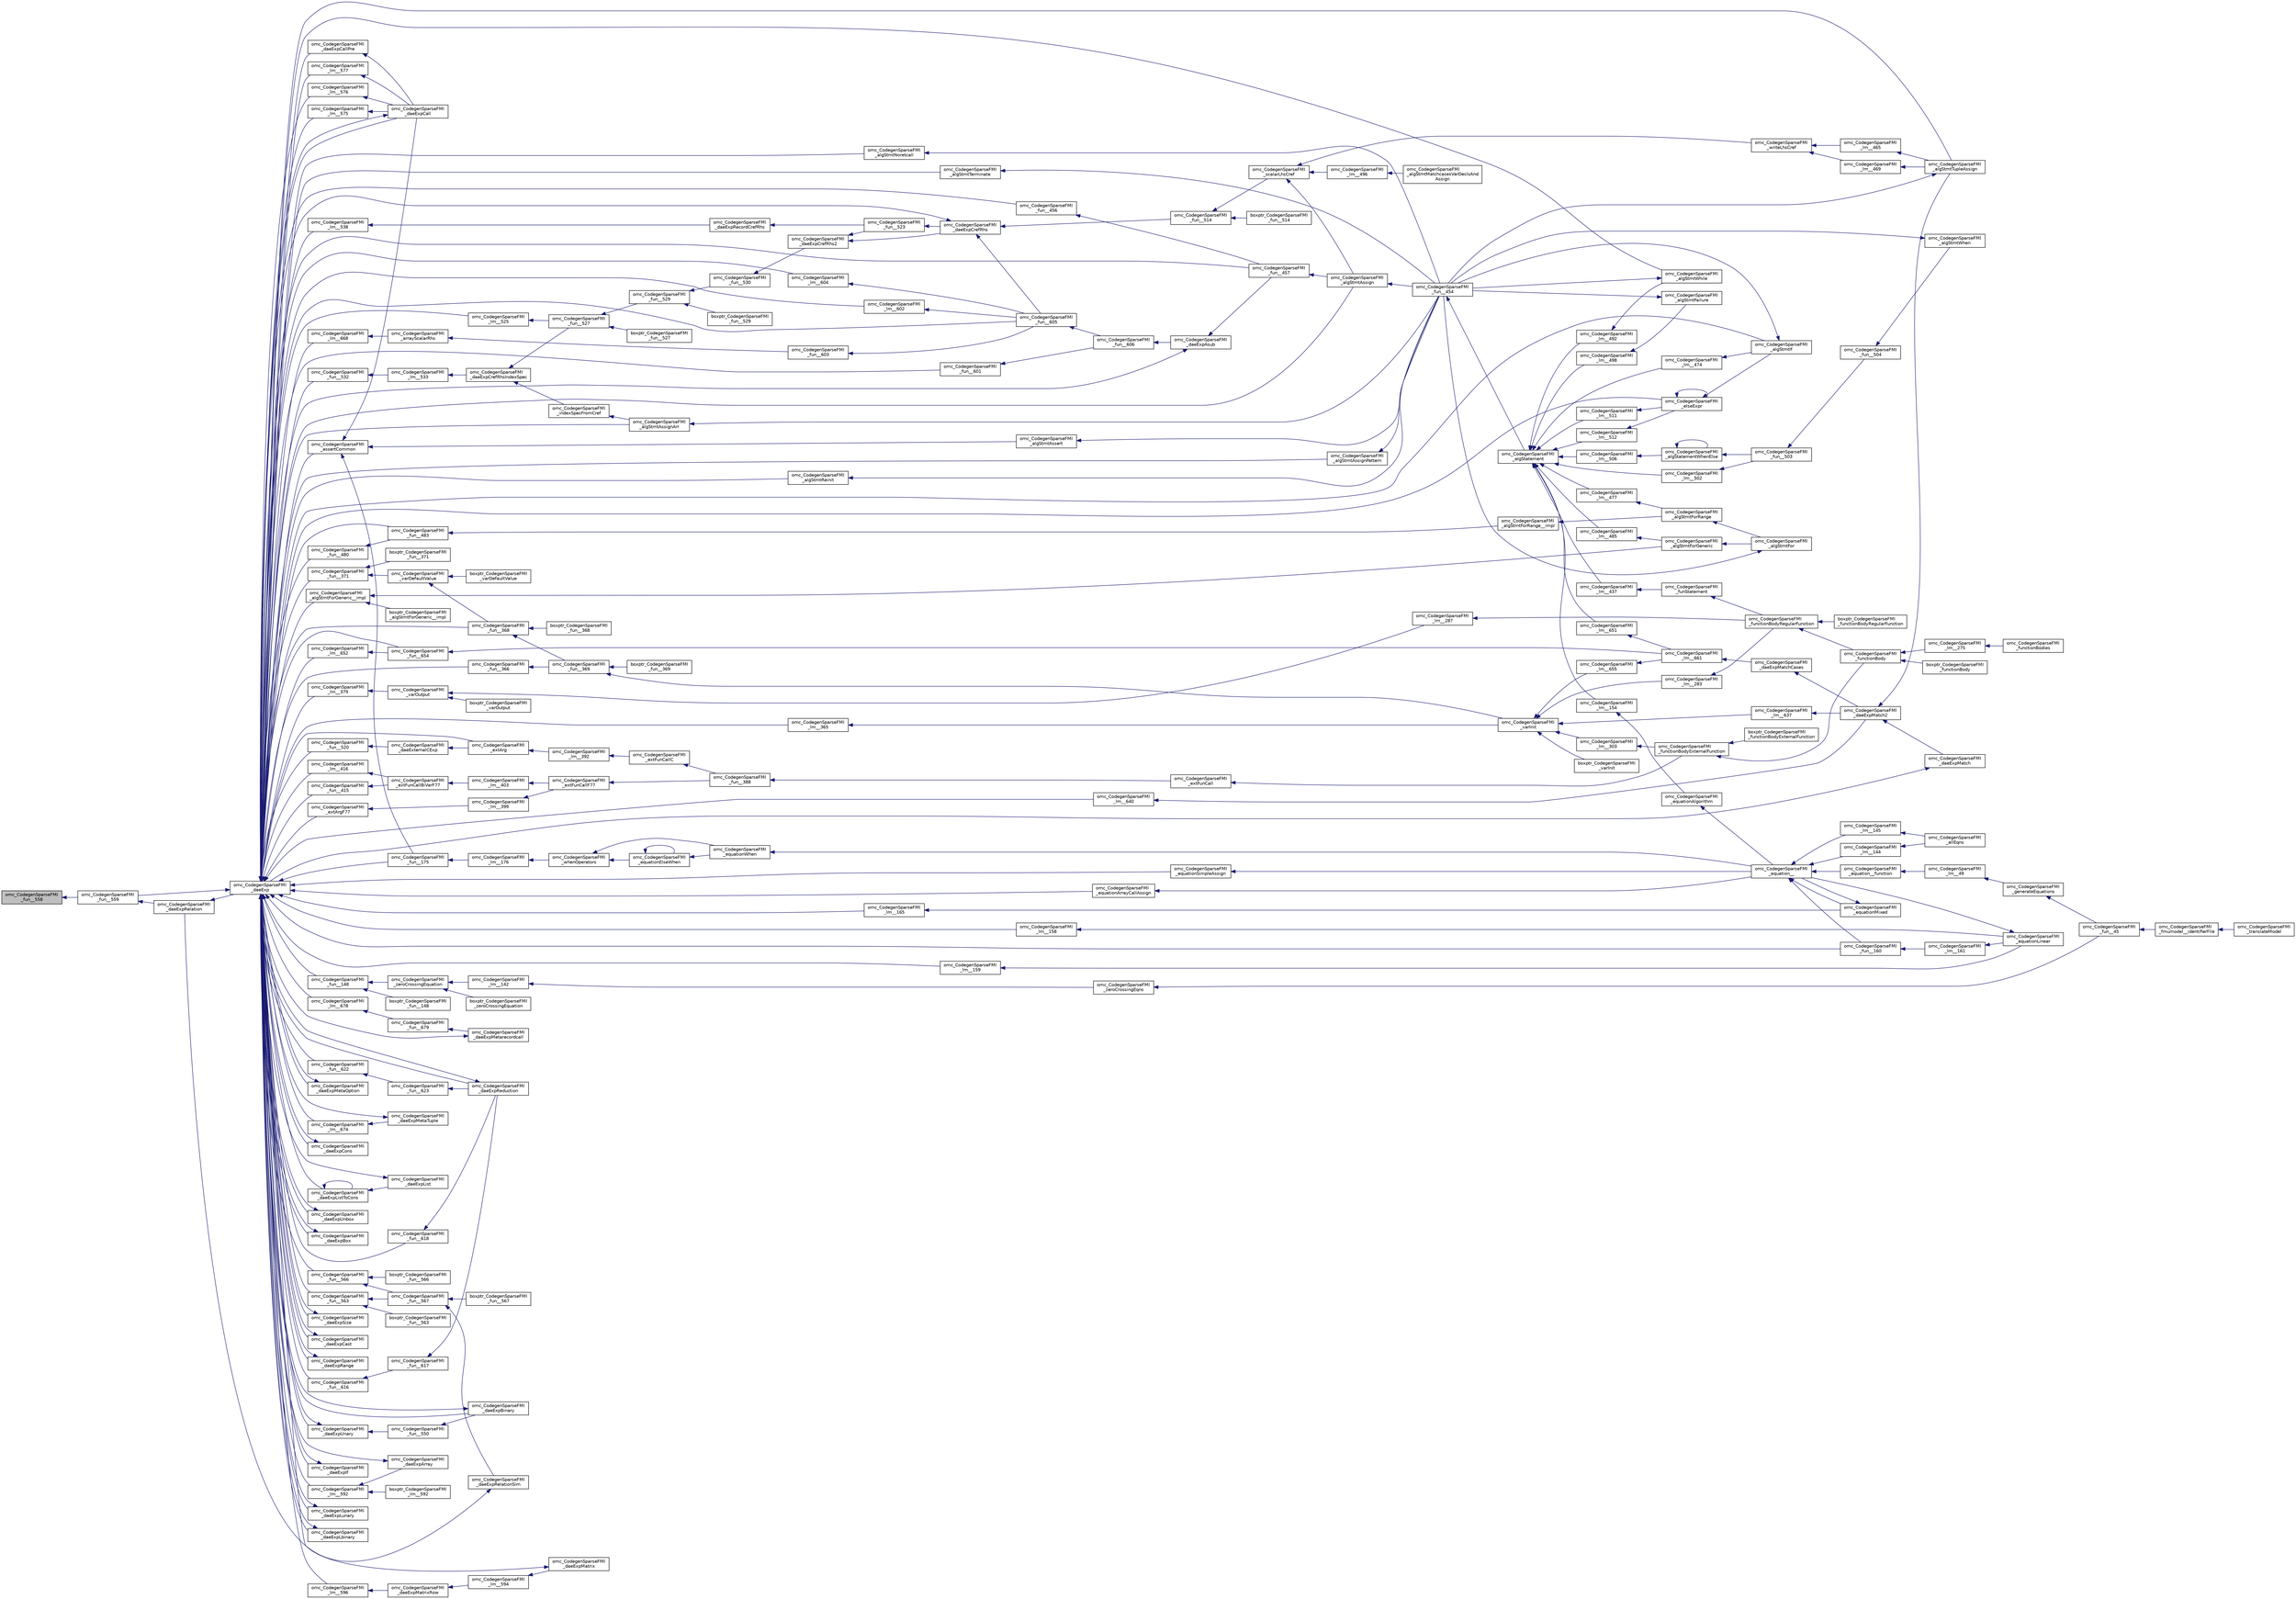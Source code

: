 digraph "omc_CodegenSparseFMI_fun__558"
{
  edge [fontname="Helvetica",fontsize="10",labelfontname="Helvetica",labelfontsize="10"];
  node [fontname="Helvetica",fontsize="10",shape=record];
  rankdir="LR";
  Node130959 [label="omc_CodegenSparseFMI\l_fun__558",height=0.2,width=0.4,color="black", fillcolor="grey75", style="filled", fontcolor="black"];
  Node130959 -> Node130960 [dir="back",color="midnightblue",fontsize="10",style="solid",fontname="Helvetica"];
  Node130960 [label="omc_CodegenSparseFMI\l_fun__559",height=0.2,width=0.4,color="black", fillcolor="white", style="filled",URL="$d1/d2e/_codegen_sparse_f_m_i_8c.html#a5dbc7fcb9ca1752d28d85113c0e18957"];
  Node130960 -> Node130961 [dir="back",color="midnightblue",fontsize="10",style="solid",fontname="Helvetica"];
  Node130961 [label="omc_CodegenSparseFMI\l_daeExpRelation",height=0.2,width=0.4,color="black", fillcolor="white", style="filled",URL="$da/d88/_codegen_sparse_f_m_i_8h.html#af5c266092524f9c43b3e5ed60bde1598"];
  Node130961 -> Node130962 [dir="back",color="midnightblue",fontsize="10",style="solid",fontname="Helvetica"];
  Node130962 [label="omc_CodegenSparseFMI\l_daeExp",height=0.2,width=0.4,color="black", fillcolor="white", style="filled",URL="$da/d88/_codegen_sparse_f_m_i_8h.html#ab26972f772620810838d527d8554f2ac"];
  Node130962 -> Node130963 [dir="back",color="midnightblue",fontsize="10",style="solid",fontname="Helvetica"];
  Node130963 [label="omc_CodegenSparseFMI\l_assertCommon",height=0.2,width=0.4,color="black", fillcolor="white", style="filled",URL="$da/d88/_codegen_sparse_f_m_i_8h.html#affff73cc747add47129bcbacc2d38f9a"];
  Node130963 -> Node130964 [dir="back",color="midnightblue",fontsize="10",style="solid",fontname="Helvetica"];
  Node130964 [label="omc_CodegenSparseFMI\l_daeExpCall",height=0.2,width=0.4,color="black", fillcolor="white", style="filled",URL="$da/d88/_codegen_sparse_f_m_i_8h.html#a48a7b37bcd95aafb972b82321fa96aac"];
  Node130964 -> Node130962 [dir="back",color="midnightblue",fontsize="10",style="solid",fontname="Helvetica"];
  Node130963 -> Node130965 [dir="back",color="midnightblue",fontsize="10",style="solid",fontname="Helvetica"];
  Node130965 [label="omc_CodegenSparseFMI\l_algStmtAssert",height=0.2,width=0.4,color="black", fillcolor="white", style="filled",URL="$da/d88/_codegen_sparse_f_m_i_8h.html#a6b429ec5152996a5f9279a3ddf6844b0"];
  Node130965 -> Node130966 [dir="back",color="midnightblue",fontsize="10",style="solid",fontname="Helvetica"];
  Node130966 [label="omc_CodegenSparseFMI\l_fun__454",height=0.2,width=0.4,color="black", fillcolor="white", style="filled",URL="$d1/d2e/_codegen_sparse_f_m_i_8c.html#a38506d8a286cdb1703e9653cec496244"];
  Node130966 -> Node130967 [dir="back",color="midnightblue",fontsize="10",style="solid",fontname="Helvetica"];
  Node130967 [label="omc_CodegenSparseFMI\l_algStatement",height=0.2,width=0.4,color="black", fillcolor="white", style="filled",URL="$da/d88/_codegen_sparse_f_m_i_8h.html#a5d1fbf810cfb458410c3f606dd4518d6"];
  Node130967 -> Node130968 [dir="back",color="midnightblue",fontsize="10",style="solid",fontname="Helvetica"];
  Node130968 [label="omc_CodegenSparseFMI\l_lm__651",height=0.2,width=0.4,color="black", fillcolor="white", style="filled",URL="$d1/d2e/_codegen_sparse_f_m_i_8c.html#a4601ee3bb7611f920e2f9c96c21fce8e"];
  Node130968 -> Node130969 [dir="back",color="midnightblue",fontsize="10",style="solid",fontname="Helvetica"];
  Node130969 [label="omc_CodegenSparseFMI\l_lm__661",height=0.2,width=0.4,color="black", fillcolor="white", style="filled",URL="$d1/d2e/_codegen_sparse_f_m_i_8c.html#af15d08c53a5b48667e16622e16e97ec5"];
  Node130969 -> Node130970 [dir="back",color="midnightblue",fontsize="10",style="solid",fontname="Helvetica"];
  Node130970 [label="omc_CodegenSparseFMI\l_daeExpMatchCases",height=0.2,width=0.4,color="black", fillcolor="white", style="filled",URL="$da/d88/_codegen_sparse_f_m_i_8h.html#a67c72be0aaa49a7a85509e1c5ab98b41"];
  Node130970 -> Node130971 [dir="back",color="midnightblue",fontsize="10",style="solid",fontname="Helvetica"];
  Node130971 [label="omc_CodegenSparseFMI\l_daeExpMatch2",height=0.2,width=0.4,color="black", fillcolor="white", style="filled",URL="$da/d88/_codegen_sparse_f_m_i_8h.html#a3d2d85eda4fc6adaf9f0a30a7a870128"];
  Node130971 -> Node130972 [dir="back",color="midnightblue",fontsize="10",style="solid",fontname="Helvetica"];
  Node130972 [label="omc_CodegenSparseFMI\l_daeExpMatch",height=0.2,width=0.4,color="black", fillcolor="white", style="filled",URL="$da/d88/_codegen_sparse_f_m_i_8h.html#a59ba01dc770311168227b0e3a87b1e1d"];
  Node130972 -> Node130962 [dir="back",color="midnightblue",fontsize="10",style="solid",fontname="Helvetica"];
  Node130971 -> Node130973 [dir="back",color="midnightblue",fontsize="10",style="solid",fontname="Helvetica"];
  Node130973 [label="omc_CodegenSparseFMI\l_algStmtTupleAssign",height=0.2,width=0.4,color="black", fillcolor="white", style="filled",URL="$da/d88/_codegen_sparse_f_m_i_8h.html#a97aeb17841cb7160e7635ac180b44c9c"];
  Node130973 -> Node130966 [dir="back",color="midnightblue",fontsize="10",style="solid",fontname="Helvetica"];
  Node130967 -> Node130974 [dir="back",color="midnightblue",fontsize="10",style="solid",fontname="Helvetica"];
  Node130974 [label="omc_CodegenSparseFMI\l_lm__512",height=0.2,width=0.4,color="black", fillcolor="white", style="filled",URL="$d1/d2e/_codegen_sparse_f_m_i_8c.html#af95888dfe83bb5057d8fd4311bb02812"];
  Node130974 -> Node130975 [dir="back",color="midnightblue",fontsize="10",style="solid",fontname="Helvetica"];
  Node130975 [label="omc_CodegenSparseFMI\l_elseExpr",height=0.2,width=0.4,color="black", fillcolor="white", style="filled",URL="$da/d88/_codegen_sparse_f_m_i_8h.html#ae02994b817886c3b7f562e9552fec536"];
  Node130975 -> Node130975 [dir="back",color="midnightblue",fontsize="10",style="solid",fontname="Helvetica"];
  Node130975 -> Node130976 [dir="back",color="midnightblue",fontsize="10",style="solid",fontname="Helvetica"];
  Node130976 [label="omc_CodegenSparseFMI\l_algStmtIf",height=0.2,width=0.4,color="black", fillcolor="white", style="filled",URL="$da/d88/_codegen_sparse_f_m_i_8h.html#aa72b2ef57d1e5ee8a926acad88bf499d"];
  Node130976 -> Node130966 [dir="back",color="midnightblue",fontsize="10",style="solid",fontname="Helvetica"];
  Node130967 -> Node130977 [dir="back",color="midnightblue",fontsize="10",style="solid",fontname="Helvetica"];
  Node130977 [label="omc_CodegenSparseFMI\l_lm__511",height=0.2,width=0.4,color="black", fillcolor="white", style="filled",URL="$d1/d2e/_codegen_sparse_f_m_i_8c.html#ab0773a7f193a1fc208023bda15bcd13e"];
  Node130977 -> Node130975 [dir="back",color="midnightblue",fontsize="10",style="solid",fontname="Helvetica"];
  Node130967 -> Node130978 [dir="back",color="midnightblue",fontsize="10",style="solid",fontname="Helvetica"];
  Node130978 [label="omc_CodegenSparseFMI\l_lm__506",height=0.2,width=0.4,color="black", fillcolor="white", style="filled",URL="$d1/d2e/_codegen_sparse_f_m_i_8c.html#ab9c484cbc52677b6df8e8fb6df621cc0"];
  Node130978 -> Node130979 [dir="back",color="midnightblue",fontsize="10",style="solid",fontname="Helvetica"];
  Node130979 [label="omc_CodegenSparseFMI\l_algStatementWhenElse",height=0.2,width=0.4,color="black", fillcolor="white", style="filled",URL="$da/d88/_codegen_sparse_f_m_i_8h.html#a55c70c95b005ab4e4a668af539875303"];
  Node130979 -> Node130979 [dir="back",color="midnightblue",fontsize="10",style="solid",fontname="Helvetica"];
  Node130979 -> Node130980 [dir="back",color="midnightblue",fontsize="10",style="solid",fontname="Helvetica"];
  Node130980 [label="omc_CodegenSparseFMI\l_fun__503",height=0.2,width=0.4,color="black", fillcolor="white", style="filled",URL="$d1/d2e/_codegen_sparse_f_m_i_8c.html#a2f60622244298e4d41f2a4f51d7b6875"];
  Node130980 -> Node130981 [dir="back",color="midnightblue",fontsize="10",style="solid",fontname="Helvetica"];
  Node130981 [label="omc_CodegenSparseFMI\l_fun__504",height=0.2,width=0.4,color="black", fillcolor="white", style="filled",URL="$d1/d2e/_codegen_sparse_f_m_i_8c.html#a34c708458b1cf12fb6f5f8b4d739cfd1"];
  Node130981 -> Node130982 [dir="back",color="midnightblue",fontsize="10",style="solid",fontname="Helvetica"];
  Node130982 [label="omc_CodegenSparseFMI\l_algStmtWhen",height=0.2,width=0.4,color="black", fillcolor="white", style="filled",URL="$da/d88/_codegen_sparse_f_m_i_8h.html#a1045cff030f158d7beb1890107038b8d"];
  Node130982 -> Node130966 [dir="back",color="midnightblue",fontsize="10",style="solid",fontname="Helvetica"];
  Node130967 -> Node130983 [dir="back",color="midnightblue",fontsize="10",style="solid",fontname="Helvetica"];
  Node130983 [label="omc_CodegenSparseFMI\l_lm__502",height=0.2,width=0.4,color="black", fillcolor="white", style="filled",URL="$d1/d2e/_codegen_sparse_f_m_i_8c.html#a7b108abc44b96cb6c9ed48e243a90fad"];
  Node130983 -> Node130980 [dir="back",color="midnightblue",fontsize="10",style="solid",fontname="Helvetica"];
  Node130967 -> Node130984 [dir="back",color="midnightblue",fontsize="10",style="solid",fontname="Helvetica"];
  Node130984 [label="omc_CodegenSparseFMI\l_lm__498",height=0.2,width=0.4,color="black", fillcolor="white", style="filled",URL="$d1/d2e/_codegen_sparse_f_m_i_8c.html#a9a587324a76d2a404951bc9b392ed5cb"];
  Node130984 -> Node130985 [dir="back",color="midnightblue",fontsize="10",style="solid",fontname="Helvetica"];
  Node130985 [label="omc_CodegenSparseFMI\l_algStmtFailure",height=0.2,width=0.4,color="black", fillcolor="white", style="filled",URL="$da/d88/_codegen_sparse_f_m_i_8h.html#ad11b2d0a665f24fbe809721a52d58392"];
  Node130985 -> Node130966 [dir="back",color="midnightblue",fontsize="10",style="solid",fontname="Helvetica"];
  Node130967 -> Node130986 [dir="back",color="midnightblue",fontsize="10",style="solid",fontname="Helvetica"];
  Node130986 [label="omc_CodegenSparseFMI\l_lm__492",height=0.2,width=0.4,color="black", fillcolor="white", style="filled",URL="$d1/d2e/_codegen_sparse_f_m_i_8c.html#a72ef5dd5785e8cfbae898a4957299174"];
  Node130986 -> Node130987 [dir="back",color="midnightblue",fontsize="10",style="solid",fontname="Helvetica"];
  Node130987 [label="omc_CodegenSparseFMI\l_algStmtWhile",height=0.2,width=0.4,color="black", fillcolor="white", style="filled",URL="$da/d88/_codegen_sparse_f_m_i_8h.html#a737e817657aa616db460e3a97c2e3107"];
  Node130987 -> Node130966 [dir="back",color="midnightblue",fontsize="10",style="solid",fontname="Helvetica"];
  Node130967 -> Node130988 [dir="back",color="midnightblue",fontsize="10",style="solid",fontname="Helvetica"];
  Node130988 [label="omc_CodegenSparseFMI\l_lm__485",height=0.2,width=0.4,color="black", fillcolor="white", style="filled",URL="$d1/d2e/_codegen_sparse_f_m_i_8c.html#aaee69379b676eacca1ab73ffa0291eea"];
  Node130988 -> Node130989 [dir="back",color="midnightblue",fontsize="10",style="solid",fontname="Helvetica"];
  Node130989 [label="omc_CodegenSparseFMI\l_algStmtForGeneric",height=0.2,width=0.4,color="black", fillcolor="white", style="filled",URL="$da/d88/_codegen_sparse_f_m_i_8h.html#a15ee44d2afe47cb6295a4d916b0ca7a1"];
  Node130989 -> Node130990 [dir="back",color="midnightblue",fontsize="10",style="solid",fontname="Helvetica"];
  Node130990 [label="omc_CodegenSparseFMI\l_algStmtFor",height=0.2,width=0.4,color="black", fillcolor="white", style="filled",URL="$da/d88/_codegen_sparse_f_m_i_8h.html#a4a85a211bdd342c5634f687ac8530821"];
  Node130990 -> Node130966 [dir="back",color="midnightblue",fontsize="10",style="solid",fontname="Helvetica"];
  Node130967 -> Node130991 [dir="back",color="midnightblue",fontsize="10",style="solid",fontname="Helvetica"];
  Node130991 [label="omc_CodegenSparseFMI\l_lm__477",height=0.2,width=0.4,color="black", fillcolor="white", style="filled",URL="$d1/d2e/_codegen_sparse_f_m_i_8c.html#a2f9a22c9a97ca26efa4457a52c8310c9"];
  Node130991 -> Node130992 [dir="back",color="midnightblue",fontsize="10",style="solid",fontname="Helvetica"];
  Node130992 [label="omc_CodegenSparseFMI\l_algStmtForRange",height=0.2,width=0.4,color="black", fillcolor="white", style="filled",URL="$da/d88/_codegen_sparse_f_m_i_8h.html#aec1da676936e15ede37d5d7df69bd5d3"];
  Node130992 -> Node130990 [dir="back",color="midnightblue",fontsize="10",style="solid",fontname="Helvetica"];
  Node130967 -> Node130993 [dir="back",color="midnightblue",fontsize="10",style="solid",fontname="Helvetica"];
  Node130993 [label="omc_CodegenSparseFMI\l_lm__474",height=0.2,width=0.4,color="black", fillcolor="white", style="filled",URL="$d1/d2e/_codegen_sparse_f_m_i_8c.html#a39706f1a079b0966689768a75ddc77b3"];
  Node130993 -> Node130976 [dir="back",color="midnightblue",fontsize="10",style="solid",fontname="Helvetica"];
  Node130967 -> Node130994 [dir="back",color="midnightblue",fontsize="10",style="solid",fontname="Helvetica"];
  Node130994 [label="omc_CodegenSparseFMI\l_lm__437",height=0.2,width=0.4,color="black", fillcolor="white", style="filled",URL="$d1/d2e/_codegen_sparse_f_m_i_8c.html#a1bcb8bb8090787c8cfad3cc233eb2cbb"];
  Node130994 -> Node130995 [dir="back",color="midnightblue",fontsize="10",style="solid",fontname="Helvetica"];
  Node130995 [label="omc_CodegenSparseFMI\l_funStatement",height=0.2,width=0.4,color="black", fillcolor="white", style="filled",URL="$da/d88/_codegen_sparse_f_m_i_8h.html#a6011fbd6700693d91a736f67f7cd333a"];
  Node130995 -> Node130996 [dir="back",color="midnightblue",fontsize="10",style="solid",fontname="Helvetica"];
  Node130996 [label="omc_CodegenSparseFMI\l_functionBodyRegularFunction",height=0.2,width=0.4,color="black", fillcolor="white", style="filled",URL="$da/d88/_codegen_sparse_f_m_i_8h.html#a35f588d60d8560ad7c541738fc9bc5d0"];
  Node130996 -> Node130997 [dir="back",color="midnightblue",fontsize="10",style="solid",fontname="Helvetica"];
  Node130997 [label="boxptr_CodegenSparseFMI\l_functionBodyRegularFunction",height=0.2,width=0.4,color="black", fillcolor="white", style="filled",URL="$da/d88/_codegen_sparse_f_m_i_8h.html#ad0cd59d6ca1bf8ab02b015f235daadf1"];
  Node130996 -> Node130998 [dir="back",color="midnightblue",fontsize="10",style="solid",fontname="Helvetica"];
  Node130998 [label="omc_CodegenSparseFMI\l_functionBody",height=0.2,width=0.4,color="black", fillcolor="white", style="filled",URL="$da/d88/_codegen_sparse_f_m_i_8h.html#a8326dd08d50f77b343a0b1e9fdee90d6"];
  Node130998 -> Node130999 [dir="back",color="midnightblue",fontsize="10",style="solid",fontname="Helvetica"];
  Node130999 [label="boxptr_CodegenSparseFMI\l_functionBody",height=0.2,width=0.4,color="black", fillcolor="white", style="filled",URL="$da/d88/_codegen_sparse_f_m_i_8h.html#a1450c37977ff46f0a318f1740d46b3a2"];
  Node130998 -> Node131000 [dir="back",color="midnightblue",fontsize="10",style="solid",fontname="Helvetica"];
  Node131000 [label="omc_CodegenSparseFMI\l_lm__275",height=0.2,width=0.4,color="black", fillcolor="white", style="filled",URL="$d1/d2e/_codegen_sparse_f_m_i_8c.html#afa6f1fb10983410b266344362bafabb7"];
  Node131000 -> Node131001 [dir="back",color="midnightblue",fontsize="10",style="solid",fontname="Helvetica"];
  Node131001 [label="omc_CodegenSparseFMI\l_functionBodies",height=0.2,width=0.4,color="black", fillcolor="white", style="filled",URL="$da/d88/_codegen_sparse_f_m_i_8h.html#ad5d463f801d993e3be31d7c8963771af"];
  Node130967 -> Node131002 [dir="back",color="midnightblue",fontsize="10",style="solid",fontname="Helvetica"];
  Node131002 [label="omc_CodegenSparseFMI\l_lm__154",height=0.2,width=0.4,color="black", fillcolor="white", style="filled",URL="$d1/d2e/_codegen_sparse_f_m_i_8c.html#a1572fc969206bf7560bccaad1883519a"];
  Node131002 -> Node131003 [dir="back",color="midnightblue",fontsize="10",style="solid",fontname="Helvetica"];
  Node131003 [label="omc_CodegenSparseFMI\l_equationAlgorithm",height=0.2,width=0.4,color="black", fillcolor="white", style="filled",URL="$da/d88/_codegen_sparse_f_m_i_8h.html#adc1144a1e01b13d32f1cd272edef769f"];
  Node131003 -> Node131004 [dir="back",color="midnightblue",fontsize="10",style="solid",fontname="Helvetica"];
  Node131004 [label="omc_CodegenSparseFMI\l_equation__",height=0.2,width=0.4,color="black", fillcolor="white", style="filled",URL="$da/d88/_codegen_sparse_f_m_i_8h.html#a99f4c0cb745d02faf3615bcda104a18a"];
  Node131004 -> Node131005 [dir="back",color="midnightblue",fontsize="10",style="solid",fontname="Helvetica"];
  Node131005 [label="omc_CodegenSparseFMI\l_equationMixed",height=0.2,width=0.4,color="black", fillcolor="white", style="filled",URL="$da/d88/_codegen_sparse_f_m_i_8h.html#ac29f9768bd0d77a3e1e85ee8d33113f2"];
  Node131005 -> Node131004 [dir="back",color="midnightblue",fontsize="10",style="solid",fontname="Helvetica"];
  Node131004 -> Node131006 [dir="back",color="midnightblue",fontsize="10",style="solid",fontname="Helvetica"];
  Node131006 [label="omc_CodegenSparseFMI\l_fun__160",height=0.2,width=0.4,color="black", fillcolor="white", style="filled",URL="$d1/d2e/_codegen_sparse_f_m_i_8c.html#ae706b7e1daac9ecce083bb0f153c4537"];
  Node131006 -> Node131007 [dir="back",color="midnightblue",fontsize="10",style="solid",fontname="Helvetica"];
  Node131007 [label="omc_CodegenSparseFMI\l_lm__161",height=0.2,width=0.4,color="black", fillcolor="white", style="filled",URL="$d1/d2e/_codegen_sparse_f_m_i_8c.html#afef10b15667b5fa348e2e5474100a059"];
  Node131007 -> Node131008 [dir="back",color="midnightblue",fontsize="10",style="solid",fontname="Helvetica"];
  Node131008 [label="omc_CodegenSparseFMI\l_equationLinear",height=0.2,width=0.4,color="black", fillcolor="white", style="filled",URL="$da/d88/_codegen_sparse_f_m_i_8h.html#ae8ae758cee8e51f80c69f273ea2dead4"];
  Node131008 -> Node131004 [dir="back",color="midnightblue",fontsize="10",style="solid",fontname="Helvetica"];
  Node131004 -> Node131009 [dir="back",color="midnightblue",fontsize="10",style="solid",fontname="Helvetica"];
  Node131009 [label="omc_CodegenSparseFMI\l_lm__145",height=0.2,width=0.4,color="black", fillcolor="white", style="filled",URL="$d1/d2e/_codegen_sparse_f_m_i_8c.html#a482b9fe4a2cf1170ba37c04cbeeba56b"];
  Node131009 -> Node131010 [dir="back",color="midnightblue",fontsize="10",style="solid",fontname="Helvetica"];
  Node131010 [label="omc_CodegenSparseFMI\l_allEqns",height=0.2,width=0.4,color="black", fillcolor="white", style="filled",URL="$da/d88/_codegen_sparse_f_m_i_8h.html#a94fa0652e8d98e8869394cc988af391b"];
  Node131004 -> Node131011 [dir="back",color="midnightblue",fontsize="10",style="solid",fontname="Helvetica"];
  Node131011 [label="omc_CodegenSparseFMI\l_lm__144",height=0.2,width=0.4,color="black", fillcolor="white", style="filled",URL="$d1/d2e/_codegen_sparse_f_m_i_8c.html#a53bc84287c3730b73c523380ca378dcf"];
  Node131011 -> Node131010 [dir="back",color="midnightblue",fontsize="10",style="solid",fontname="Helvetica"];
  Node131004 -> Node131012 [dir="back",color="midnightblue",fontsize="10",style="solid",fontname="Helvetica"];
  Node131012 [label="omc_CodegenSparseFMI\l_equation__function",height=0.2,width=0.4,color="black", fillcolor="white", style="filled",URL="$da/d88/_codegen_sparse_f_m_i_8h.html#a3b6d78478d2920ade27380933feef664"];
  Node131012 -> Node131013 [dir="back",color="midnightblue",fontsize="10",style="solid",fontname="Helvetica"];
  Node131013 [label="omc_CodegenSparseFMI\l_lm__49",height=0.2,width=0.4,color="black", fillcolor="white", style="filled",URL="$d1/d2e/_codegen_sparse_f_m_i_8c.html#afd950130e5951ce5d9b078504b8e5445"];
  Node131013 -> Node131014 [dir="back",color="midnightblue",fontsize="10",style="solid",fontname="Helvetica"];
  Node131014 [label="omc_CodegenSparseFMI\l_generateEquations",height=0.2,width=0.4,color="black", fillcolor="white", style="filled",URL="$da/d88/_codegen_sparse_f_m_i_8h.html#a944e50c37aa93fa6e9c540a7d9a7f671"];
  Node131014 -> Node131015 [dir="back",color="midnightblue",fontsize="10",style="solid",fontname="Helvetica"];
  Node131015 [label="omc_CodegenSparseFMI\l_fun__45",height=0.2,width=0.4,color="black", fillcolor="white", style="filled",URL="$d1/d2e/_codegen_sparse_f_m_i_8c.html#a33c397eee4567dbaf5269d88f9ea50f2"];
  Node131015 -> Node131016 [dir="back",color="midnightblue",fontsize="10",style="solid",fontname="Helvetica"];
  Node131016 [label="omc_CodegenSparseFMI\l_fmumodel__identifierFile",height=0.2,width=0.4,color="black", fillcolor="white", style="filled",URL="$da/d88/_codegen_sparse_f_m_i_8h.html#a0d704247081fbb1f268bdd5ae5d7f3f3"];
  Node131016 -> Node131017 [dir="back",color="midnightblue",fontsize="10",style="solid",fontname="Helvetica"];
  Node131017 [label="omc_CodegenSparseFMI\l_translateModel",height=0.2,width=0.4,color="black", fillcolor="white", style="filled",URL="$da/d88/_codegen_sparse_f_m_i_8h.html#a6e115544fcae7968ab9fa00a0ea17b1d"];
  Node130963 -> Node131018 [dir="back",color="midnightblue",fontsize="10",style="solid",fontname="Helvetica"];
  Node131018 [label="omc_CodegenSparseFMI\l_fun__175",height=0.2,width=0.4,color="black", fillcolor="white", style="filled",URL="$d1/d2e/_codegen_sparse_f_m_i_8c.html#ae71d3dbce84027f4da25d630128e9f06"];
  Node131018 -> Node131019 [dir="back",color="midnightblue",fontsize="10",style="solid",fontname="Helvetica"];
  Node131019 [label="omc_CodegenSparseFMI\l_lm__176",height=0.2,width=0.4,color="black", fillcolor="white", style="filled",URL="$d1/d2e/_codegen_sparse_f_m_i_8c.html#a3aab67e796da3718ac21ae4e0b10522b"];
  Node131019 -> Node131020 [dir="back",color="midnightblue",fontsize="10",style="solid",fontname="Helvetica"];
  Node131020 [label="omc_CodegenSparseFMI\l_whenOperators",height=0.2,width=0.4,color="black", fillcolor="white", style="filled",URL="$da/d88/_codegen_sparse_f_m_i_8h.html#aaa56a6cbe937c9e43604fbefcddc43d4"];
  Node131020 -> Node131021 [dir="back",color="midnightblue",fontsize="10",style="solid",fontname="Helvetica"];
  Node131021 [label="omc_CodegenSparseFMI\l_equationElseWhen",height=0.2,width=0.4,color="black", fillcolor="white", style="filled",URL="$da/d88/_codegen_sparse_f_m_i_8h.html#a9252f94be6a8d4db5d542a2a30867d21"];
  Node131021 -> Node131021 [dir="back",color="midnightblue",fontsize="10",style="solid",fontname="Helvetica"];
  Node131021 -> Node131022 [dir="back",color="midnightblue",fontsize="10",style="solid",fontname="Helvetica"];
  Node131022 [label="omc_CodegenSparseFMI\l_equationWhen",height=0.2,width=0.4,color="black", fillcolor="white", style="filled",URL="$da/d88/_codegen_sparse_f_m_i_8h.html#a182b50d619540de019adbeb9053f85d2"];
  Node131022 -> Node131004 [dir="back",color="midnightblue",fontsize="10",style="solid",fontname="Helvetica"];
  Node131020 -> Node131022 [dir="back",color="midnightblue",fontsize="10",style="solid",fontname="Helvetica"];
  Node130962 -> Node131023 [dir="back",color="midnightblue",fontsize="10",style="solid",fontname="Helvetica"];
  Node131023 [label="omc_CodegenSparseFMI\l_algStmtAssignPattern",height=0.2,width=0.4,color="black", fillcolor="white", style="filled",URL="$da/d88/_codegen_sparse_f_m_i_8h.html#aa769cf6a279946c8484ba60efafa1bc7"];
  Node131023 -> Node130966 [dir="back",color="midnightblue",fontsize="10",style="solid",fontname="Helvetica"];
  Node130962 -> Node131024 [dir="back",color="midnightblue",fontsize="10",style="solid",fontname="Helvetica"];
  Node131024 [label="omc_CodegenSparseFMI\l_lm__678",height=0.2,width=0.4,color="black", fillcolor="white", style="filled",URL="$d1/d2e/_codegen_sparse_f_m_i_8c.html#a128c47290974b3ffbcea043e82979943"];
  Node131024 -> Node131025 [dir="back",color="midnightblue",fontsize="10",style="solid",fontname="Helvetica"];
  Node131025 [label="omc_CodegenSparseFMI\l_fun__679",height=0.2,width=0.4,color="black", fillcolor="white", style="filled",URL="$d1/d2e/_codegen_sparse_f_m_i_8c.html#a2365ba198f39b872daa06cc5d23c6252"];
  Node131025 -> Node131026 [dir="back",color="midnightblue",fontsize="10",style="solid",fontname="Helvetica"];
  Node131026 [label="omc_CodegenSparseFMI\l_daeExpMetarecordcall",height=0.2,width=0.4,color="black", fillcolor="white", style="filled",URL="$da/d88/_codegen_sparse_f_m_i_8h.html#af4d3cdaeb7380d8a65146e12030c5c0e"];
  Node131026 -> Node130962 [dir="back",color="midnightblue",fontsize="10",style="solid",fontname="Helvetica"];
  Node130962 -> Node131027 [dir="back",color="midnightblue",fontsize="10",style="solid",fontname="Helvetica"];
  Node131027 [label="omc_CodegenSparseFMI\l_daeExpMetaOption",height=0.2,width=0.4,color="black", fillcolor="white", style="filled",URL="$da/d88/_codegen_sparse_f_m_i_8h.html#ae536b39241762561555271004c37440e"];
  Node131027 -> Node130962 [dir="back",color="midnightblue",fontsize="10",style="solid",fontname="Helvetica"];
  Node130962 -> Node131028 [dir="back",color="midnightblue",fontsize="10",style="solid",fontname="Helvetica"];
  Node131028 [label="omc_CodegenSparseFMI\l_lm__674",height=0.2,width=0.4,color="black", fillcolor="white", style="filled",URL="$d1/d2e/_codegen_sparse_f_m_i_8c.html#ad52f1b672015908228e495a9b9ff40ca"];
  Node131028 -> Node131029 [dir="back",color="midnightblue",fontsize="10",style="solid",fontname="Helvetica"];
  Node131029 [label="omc_CodegenSparseFMI\l_daeExpMetaTuple",height=0.2,width=0.4,color="black", fillcolor="white", style="filled",URL="$da/d88/_codegen_sparse_f_m_i_8h.html#a37dab4d4c7bc7fd838505c060a8b9049"];
  Node131029 -> Node130962 [dir="back",color="midnightblue",fontsize="10",style="solid",fontname="Helvetica"];
  Node130962 -> Node131030 [dir="back",color="midnightblue",fontsize="10",style="solid",fontname="Helvetica"];
  Node131030 [label="omc_CodegenSparseFMI\l_daeExpCons",height=0.2,width=0.4,color="black", fillcolor="white", style="filled",URL="$da/d88/_codegen_sparse_f_m_i_8h.html#ab881b9f7dbddb69fe91bb74c9c5c54c1"];
  Node131030 -> Node130962 [dir="back",color="midnightblue",fontsize="10",style="solid",fontname="Helvetica"];
  Node130962 -> Node131031 [dir="back",color="midnightblue",fontsize="10",style="solid",fontname="Helvetica"];
  Node131031 [label="omc_CodegenSparseFMI\l_daeExpListToCons",height=0.2,width=0.4,color="black", fillcolor="white", style="filled",URL="$da/d88/_codegen_sparse_f_m_i_8h.html#a1d1ae6cb82e69292e58b8c65e002ea55"];
  Node131031 -> Node131031 [dir="back",color="midnightblue",fontsize="10",style="solid",fontname="Helvetica"];
  Node131031 -> Node131032 [dir="back",color="midnightblue",fontsize="10",style="solid",fontname="Helvetica"];
  Node131032 [label="omc_CodegenSparseFMI\l_daeExpList",height=0.2,width=0.4,color="black", fillcolor="white", style="filled",URL="$da/d88/_codegen_sparse_f_m_i_8h.html#a2f666b582c610d5c8b23988ecba9664b"];
  Node131032 -> Node130962 [dir="back",color="midnightblue",fontsize="10",style="solid",fontname="Helvetica"];
  Node130962 -> Node131033 [dir="back",color="midnightblue",fontsize="10",style="solid",fontname="Helvetica"];
  Node131033 [label="omc_CodegenSparseFMI\l_lm__668",height=0.2,width=0.4,color="black", fillcolor="white", style="filled",URL="$d1/d2e/_codegen_sparse_f_m_i_8c.html#a76351725b41da0af498aadf54b92c275"];
  Node131033 -> Node131034 [dir="back",color="midnightblue",fontsize="10",style="solid",fontname="Helvetica"];
  Node131034 [label="omc_CodegenSparseFMI\l_arrayScalarRhs",height=0.2,width=0.4,color="black", fillcolor="white", style="filled",URL="$da/d88/_codegen_sparse_f_m_i_8h.html#ab4de96fd8fb5647ef325ca122a4753f3"];
  Node131034 -> Node131035 [dir="back",color="midnightblue",fontsize="10",style="solid",fontname="Helvetica"];
  Node131035 [label="omc_CodegenSparseFMI\l_fun__603",height=0.2,width=0.4,color="black", fillcolor="white", style="filled",URL="$d1/d2e/_codegen_sparse_f_m_i_8c.html#adbd2857da6df0e479b3bd77c5b7a8f7d"];
  Node131035 -> Node131036 [dir="back",color="midnightblue",fontsize="10",style="solid",fontname="Helvetica"];
  Node131036 [label="omc_CodegenSparseFMI\l_fun__605",height=0.2,width=0.4,color="black", fillcolor="white", style="filled",URL="$d1/d2e/_codegen_sparse_f_m_i_8c.html#a9bd0f333ed74be93d8bd6468cde56736"];
  Node131036 -> Node131037 [dir="back",color="midnightblue",fontsize="10",style="solid",fontname="Helvetica"];
  Node131037 [label="omc_CodegenSparseFMI\l_fun__606",height=0.2,width=0.4,color="black", fillcolor="white", style="filled",URL="$d1/d2e/_codegen_sparse_f_m_i_8c.html#a57e7ee8cc6cf0e5de142a92a92caf6d0"];
  Node131037 -> Node131038 [dir="back",color="midnightblue",fontsize="10",style="solid",fontname="Helvetica"];
  Node131038 [label="omc_CodegenSparseFMI\l_daeExpAsub",height=0.2,width=0.4,color="black", fillcolor="white", style="filled",URL="$da/d88/_codegen_sparse_f_m_i_8h.html#ab042430b0f630bd548c9122206a41a76"];
  Node131038 -> Node130962 [dir="back",color="midnightblue",fontsize="10",style="solid",fontname="Helvetica"];
  Node131038 -> Node131039 [dir="back",color="midnightblue",fontsize="10",style="solid",fontname="Helvetica"];
  Node131039 [label="omc_CodegenSparseFMI\l_fun__457",height=0.2,width=0.4,color="black", fillcolor="white", style="filled",URL="$d1/d2e/_codegen_sparse_f_m_i_8c.html#a9a66843f2c8f85ed8a0e89829eadf41b"];
  Node131039 -> Node131040 [dir="back",color="midnightblue",fontsize="10",style="solid",fontname="Helvetica"];
  Node131040 [label="omc_CodegenSparseFMI\l_algStmtAssign",height=0.2,width=0.4,color="black", fillcolor="white", style="filled",URL="$da/d88/_codegen_sparse_f_m_i_8h.html#a1c3cbb22c2453d6b93e5a19e87126639"];
  Node131040 -> Node130966 [dir="back",color="midnightblue",fontsize="10",style="solid",fontname="Helvetica"];
  Node130962 -> Node131041 [dir="back",color="midnightblue",fontsize="10",style="solid",fontname="Helvetica"];
  Node131041 [label="omc_CodegenSparseFMI\l_daeExpUnbox",height=0.2,width=0.4,color="black", fillcolor="white", style="filled",URL="$da/d88/_codegen_sparse_f_m_i_8h.html#ad8a93ec5bfec6454d268e95a82bf96b8"];
  Node131041 -> Node130962 [dir="back",color="midnightblue",fontsize="10",style="solid",fontname="Helvetica"];
  Node130962 -> Node131042 [dir="back",color="midnightblue",fontsize="10",style="solid",fontname="Helvetica"];
  Node131042 [label="omc_CodegenSparseFMI\l_daeExpBox",height=0.2,width=0.4,color="black", fillcolor="white", style="filled",URL="$da/d88/_codegen_sparse_f_m_i_8h.html#a39dc1615a535b01d20db9b87fc607d3c"];
  Node131042 -> Node130962 [dir="back",color="midnightblue",fontsize="10",style="solid",fontname="Helvetica"];
  Node130962 -> Node131043 [dir="back",color="midnightblue",fontsize="10",style="solid",fontname="Helvetica"];
  Node131043 [label="omc_CodegenSparseFMI\l_fun__654",height=0.2,width=0.4,color="black", fillcolor="white", style="filled",URL="$d1/d2e/_codegen_sparse_f_m_i_8c.html#a779418d021f2bf6e5e05257271d6512f"];
  Node131043 -> Node130969 [dir="back",color="midnightblue",fontsize="10",style="solid",fontname="Helvetica"];
  Node130962 -> Node131044 [dir="back",color="midnightblue",fontsize="10",style="solid",fontname="Helvetica"];
  Node131044 [label="omc_CodegenSparseFMI\l_lm__652",height=0.2,width=0.4,color="black", fillcolor="white", style="filled",URL="$d1/d2e/_codegen_sparse_f_m_i_8c.html#afb77daba20dc13d99f8916228d277ad2"];
  Node131044 -> Node131043 [dir="back",color="midnightblue",fontsize="10",style="solid",fontname="Helvetica"];
  Node130962 -> Node131045 [dir="back",color="midnightblue",fontsize="10",style="solid",fontname="Helvetica"];
  Node131045 [label="omc_CodegenSparseFMI\l_lm__640",height=0.2,width=0.4,color="black", fillcolor="white", style="filled",URL="$d1/d2e/_codegen_sparse_f_m_i_8c.html#ab7ae5141c274871c57b0fb912e7ddaf7"];
  Node131045 -> Node130971 [dir="back",color="midnightblue",fontsize="10",style="solid",fontname="Helvetica"];
  Node130962 -> Node131046 [dir="back",color="midnightblue",fontsize="10",style="solid",fontname="Helvetica"];
  Node131046 [label="omc_CodegenSparseFMI\l_daeExpReduction",height=0.2,width=0.4,color="black", fillcolor="white", style="filled",URL="$da/d88/_codegen_sparse_f_m_i_8h.html#a215e1cfa638090eb2c87b8d31be99cf0"];
  Node131046 -> Node130962 [dir="back",color="midnightblue",fontsize="10",style="solid",fontname="Helvetica"];
  Node130962 -> Node131047 [dir="back",color="midnightblue",fontsize="10",style="solid",fontname="Helvetica"];
  Node131047 [label="omc_CodegenSparseFMI\l_fun__622",height=0.2,width=0.4,color="black", fillcolor="white", style="filled",URL="$d1/d2e/_codegen_sparse_f_m_i_8c.html#ae5c95b0ba06e68ed18a5d60da4cda046"];
  Node131047 -> Node131048 [dir="back",color="midnightblue",fontsize="10",style="solid",fontname="Helvetica"];
  Node131048 [label="omc_CodegenSparseFMI\l_fun__623",height=0.2,width=0.4,color="black", fillcolor="white", style="filled",URL="$d1/d2e/_codegen_sparse_f_m_i_8c.html#ad252a6b0c4628a8f587fbfdf6b702226"];
  Node131048 -> Node131046 [dir="back",color="midnightblue",fontsize="10",style="solid",fontname="Helvetica"];
  Node130962 -> Node131049 [dir="back",color="midnightblue",fontsize="10",style="solid",fontname="Helvetica"];
  Node131049 [label="omc_CodegenSparseFMI\l_fun__618",height=0.2,width=0.4,color="black", fillcolor="white", style="filled",URL="$d1/d2e/_codegen_sparse_f_m_i_8c.html#a6b9efcf5bb1e83e9d6d64821e5b15530"];
  Node131049 -> Node131046 [dir="back",color="midnightblue",fontsize="10",style="solid",fontname="Helvetica"];
  Node130962 -> Node131050 [dir="back",color="midnightblue",fontsize="10",style="solid",fontname="Helvetica"];
  Node131050 [label="omc_CodegenSparseFMI\l_fun__616",height=0.2,width=0.4,color="black", fillcolor="white", style="filled",URL="$d1/d2e/_codegen_sparse_f_m_i_8c.html#a635859e8c511453505953fab612853b3"];
  Node131050 -> Node131051 [dir="back",color="midnightblue",fontsize="10",style="solid",fontname="Helvetica"];
  Node131051 [label="omc_CodegenSparseFMI\l_fun__617",height=0.2,width=0.4,color="black", fillcolor="white", style="filled",URL="$d1/d2e/_codegen_sparse_f_m_i_8c.html#aa08069808fe588458678d9549eb3b245"];
  Node131051 -> Node131046 [dir="back",color="midnightblue",fontsize="10",style="solid",fontname="Helvetica"];
  Node130962 -> Node131052 [dir="back",color="midnightblue",fontsize="10",style="solid",fontname="Helvetica"];
  Node131052 [label="omc_CodegenSparseFMI\l_daeExpSize",height=0.2,width=0.4,color="black", fillcolor="white", style="filled",URL="$da/d88/_codegen_sparse_f_m_i_8h.html#a65806134dc2b86c56ad13bd542641799"];
  Node131052 -> Node130962 [dir="back",color="midnightblue",fontsize="10",style="solid",fontname="Helvetica"];
  Node130962 -> Node131053 [dir="back",color="midnightblue",fontsize="10",style="solid",fontname="Helvetica"];
  Node131053 [label="omc_CodegenSparseFMI\l_daeExpCallPre",height=0.2,width=0.4,color="black", fillcolor="white", style="filled",URL="$da/d88/_codegen_sparse_f_m_i_8h.html#a14fa316eb180ca150badd71a2b426953"];
  Node131053 -> Node130964 [dir="back",color="midnightblue",fontsize="10",style="solid",fontname="Helvetica"];
  Node130962 -> Node131036 [dir="back",color="midnightblue",fontsize="10",style="solid",fontname="Helvetica"];
  Node130962 -> Node131054 [dir="back",color="midnightblue",fontsize="10",style="solid",fontname="Helvetica"];
  Node131054 [label="omc_CodegenSparseFMI\l_lm__604",height=0.2,width=0.4,color="black", fillcolor="white", style="filled",URL="$d1/d2e/_codegen_sparse_f_m_i_8c.html#a1ea19ba89eb6b92706330d280b4a28c4"];
  Node131054 -> Node131036 [dir="back",color="midnightblue",fontsize="10",style="solid",fontname="Helvetica"];
  Node130962 -> Node131055 [dir="back",color="midnightblue",fontsize="10",style="solid",fontname="Helvetica"];
  Node131055 [label="omc_CodegenSparseFMI\l_lm__602",height=0.2,width=0.4,color="black", fillcolor="white", style="filled",URL="$d1/d2e/_codegen_sparse_f_m_i_8c.html#a033ed9fe3cb36fea59e62007c6a4d090"];
  Node131055 -> Node131036 [dir="back",color="midnightblue",fontsize="10",style="solid",fontname="Helvetica"];
  Node130962 -> Node131056 [dir="back",color="midnightblue",fontsize="10",style="solid",fontname="Helvetica"];
  Node131056 [label="omc_CodegenSparseFMI\l_fun__601",height=0.2,width=0.4,color="black", fillcolor="white", style="filled",URL="$d1/d2e/_codegen_sparse_f_m_i_8c.html#a7e7064f5d085e776607bd7e91ba97557"];
  Node131056 -> Node131037 [dir="back",color="midnightblue",fontsize="10",style="solid",fontname="Helvetica"];
  Node130962 -> Node131057 [dir="back",color="midnightblue",fontsize="10",style="solid",fontname="Helvetica"];
  Node131057 [label="omc_CodegenSparseFMI\l_daeExpCast",height=0.2,width=0.4,color="black", fillcolor="white", style="filled",URL="$da/d88/_codegen_sparse_f_m_i_8h.html#a4925df985f63c7b864fc53ff465f925e"];
  Node131057 -> Node130962 [dir="back",color="midnightblue",fontsize="10",style="solid",fontname="Helvetica"];
  Node130962 -> Node131058 [dir="back",color="midnightblue",fontsize="10",style="solid",fontname="Helvetica"];
  Node131058 [label="omc_CodegenSparseFMI\l_daeExpRange",height=0.2,width=0.4,color="black", fillcolor="white", style="filled",URL="$da/d88/_codegen_sparse_f_m_i_8h.html#ab06fb091af14bb2ea0472c05fb26c075"];
  Node131058 -> Node130962 [dir="back",color="midnightblue",fontsize="10",style="solid",fontname="Helvetica"];
  Node130962 -> Node131059 [dir="back",color="midnightblue",fontsize="10",style="solid",fontname="Helvetica"];
  Node131059 [label="omc_CodegenSparseFMI\l_lm__596",height=0.2,width=0.4,color="black", fillcolor="white", style="filled",URL="$d1/d2e/_codegen_sparse_f_m_i_8c.html#a14d5df57654fa55b92d5aff9036ec0ab"];
  Node131059 -> Node131060 [dir="back",color="midnightblue",fontsize="10",style="solid",fontname="Helvetica"];
  Node131060 [label="omc_CodegenSparseFMI\l_daeExpMatrixRow",height=0.2,width=0.4,color="black", fillcolor="white", style="filled",URL="$da/d88/_codegen_sparse_f_m_i_8h.html#aaa8e0e4a311cbf73da7a14c47f4570ac"];
  Node131060 -> Node131061 [dir="back",color="midnightblue",fontsize="10",style="solid",fontname="Helvetica"];
  Node131061 [label="omc_CodegenSparseFMI\l_lm__594",height=0.2,width=0.4,color="black", fillcolor="white", style="filled",URL="$d1/d2e/_codegen_sparse_f_m_i_8c.html#a6851ce9fae595fa7b523b79ce247f9ea"];
  Node131061 -> Node131062 [dir="back",color="midnightblue",fontsize="10",style="solid",fontname="Helvetica"];
  Node131062 [label="omc_CodegenSparseFMI\l_daeExpMatrix",height=0.2,width=0.4,color="black", fillcolor="white", style="filled",URL="$da/d88/_codegen_sparse_f_m_i_8h.html#a6f74e3aeec53ec03a5f219a12576dca4"];
  Node131062 -> Node130962 [dir="back",color="midnightblue",fontsize="10",style="solid",fontname="Helvetica"];
  Node130962 -> Node131063 [dir="back",color="midnightblue",fontsize="10",style="solid",fontname="Helvetica"];
  Node131063 [label="omc_CodegenSparseFMI\l_lm__592",height=0.2,width=0.4,color="black", fillcolor="white", style="filled",URL="$d1/d2e/_codegen_sparse_f_m_i_8c.html#a2e9ed496758b97468e8f6941914f675c"];
  Node131063 -> Node131064 [dir="back",color="midnightblue",fontsize="10",style="solid",fontname="Helvetica"];
  Node131064 [label="omc_CodegenSparseFMI\l_daeExpArray",height=0.2,width=0.4,color="black", fillcolor="white", style="filled",URL="$da/d88/_codegen_sparse_f_m_i_8h.html#a88f664ab98fd5d6d05ad0e1958fa159f"];
  Node131064 -> Node130962 [dir="back",color="midnightblue",fontsize="10",style="solid",fontname="Helvetica"];
  Node131063 -> Node131065 [dir="back",color="midnightblue",fontsize="10",style="solid",fontname="Helvetica"];
  Node131065 [label="boxptr_CodegenSparseFMI\l_lm__592",height=0.2,width=0.4,color="black", fillcolor="white", style="filled",URL="$d1/d2e/_codegen_sparse_f_m_i_8c.html#a14367956a97e5e5449a9ee418310e77f"];
  Node130962 -> Node130964 [dir="back",color="midnightblue",fontsize="10",style="solid",fontname="Helvetica"];
  Node130962 -> Node131066 [dir="back",color="midnightblue",fontsize="10",style="solid",fontname="Helvetica"];
  Node131066 [label="omc_CodegenSparseFMI\l_lm__577",height=0.2,width=0.4,color="black", fillcolor="white", style="filled",URL="$d1/d2e/_codegen_sparse_f_m_i_8c.html#aa4835158f163790c1f9e865fa1b20423"];
  Node131066 -> Node130964 [dir="back",color="midnightblue",fontsize="10",style="solid",fontname="Helvetica"];
  Node130962 -> Node131067 [dir="back",color="midnightblue",fontsize="10",style="solid",fontname="Helvetica"];
  Node131067 [label="omc_CodegenSparseFMI\l_lm__576",height=0.2,width=0.4,color="black", fillcolor="white", style="filled",URL="$d1/d2e/_codegen_sparse_f_m_i_8c.html#a40ec6104238226b95ab6a66b9cfeebaf"];
  Node131067 -> Node130964 [dir="back",color="midnightblue",fontsize="10",style="solid",fontname="Helvetica"];
  Node130962 -> Node131068 [dir="back",color="midnightblue",fontsize="10",style="solid",fontname="Helvetica"];
  Node131068 [label="omc_CodegenSparseFMI\l_lm__575",height=0.2,width=0.4,color="black", fillcolor="white", style="filled",URL="$d1/d2e/_codegen_sparse_f_m_i_8c.html#a88ecf3a6232cff443bc5d54993d50fc8"];
  Node131068 -> Node130964 [dir="back",color="midnightblue",fontsize="10",style="solid",fontname="Helvetica"];
  Node130962 -> Node131069 [dir="back",color="midnightblue",fontsize="10",style="solid",fontname="Helvetica"];
  Node131069 [label="omc_CodegenSparseFMI\l_daeExpIf",height=0.2,width=0.4,color="black", fillcolor="white", style="filled",URL="$da/d88/_codegen_sparse_f_m_i_8h.html#adab7f987725ccb3a03744e1de01d4c79"];
  Node131069 -> Node130962 [dir="back",color="midnightblue",fontsize="10",style="solid",fontname="Helvetica"];
  Node130962 -> Node131070 [dir="back",color="midnightblue",fontsize="10",style="solid",fontname="Helvetica"];
  Node131070 [label="omc_CodegenSparseFMI\l_fun__566",height=0.2,width=0.4,color="black", fillcolor="white", style="filled",URL="$d1/d2e/_codegen_sparse_f_m_i_8c.html#ad34858a04dcb80cd422869b85ac7c18d"];
  Node131070 -> Node131071 [dir="back",color="midnightblue",fontsize="10",style="solid",fontname="Helvetica"];
  Node131071 [label="omc_CodegenSparseFMI\l_fun__567",height=0.2,width=0.4,color="black", fillcolor="white", style="filled",URL="$d1/d2e/_codegen_sparse_f_m_i_8c.html#aef7d2649f8ac06f68ee746f6547d3e38"];
  Node131071 -> Node131072 [dir="back",color="midnightblue",fontsize="10",style="solid",fontname="Helvetica"];
  Node131072 [label="omc_CodegenSparseFMI\l_daeExpRelationSim",height=0.2,width=0.4,color="black", fillcolor="white", style="filled",URL="$da/d88/_codegen_sparse_f_m_i_8h.html#af7a4eaffacd2294a72d4d75d8c1c750d"];
  Node131072 -> Node130961 [dir="back",color="midnightblue",fontsize="10",style="solid",fontname="Helvetica"];
  Node131071 -> Node131073 [dir="back",color="midnightblue",fontsize="10",style="solid",fontname="Helvetica"];
  Node131073 [label="boxptr_CodegenSparseFMI\l_fun__567",height=0.2,width=0.4,color="black", fillcolor="white", style="filled",URL="$d1/d2e/_codegen_sparse_f_m_i_8c.html#a4dc4b62519efd3816c40fd491aaa13b0"];
  Node131070 -> Node131074 [dir="back",color="midnightblue",fontsize="10",style="solid",fontname="Helvetica"];
  Node131074 [label="boxptr_CodegenSparseFMI\l_fun__566",height=0.2,width=0.4,color="black", fillcolor="white", style="filled",URL="$d1/d2e/_codegen_sparse_f_m_i_8c.html#a3c4a6d6041e14096e6ab87ed411992ba"];
  Node130962 -> Node131075 [dir="back",color="midnightblue",fontsize="10",style="solid",fontname="Helvetica"];
  Node131075 [label="omc_CodegenSparseFMI\l_fun__563",height=0.2,width=0.4,color="black", fillcolor="white", style="filled",URL="$d1/d2e/_codegen_sparse_f_m_i_8c.html#a299b039f830fdd036c59be5072bb62f8"];
  Node131075 -> Node131071 [dir="back",color="midnightblue",fontsize="10",style="solid",fontname="Helvetica"];
  Node131075 -> Node131076 [dir="back",color="midnightblue",fontsize="10",style="solid",fontname="Helvetica"];
  Node131076 [label="boxptr_CodegenSparseFMI\l_fun__563",height=0.2,width=0.4,color="black", fillcolor="white", style="filled",URL="$d1/d2e/_codegen_sparse_f_m_i_8c.html#ab0129ca19779d8146bf4ef226594e5d6"];
  Node130962 -> Node130960 [dir="back",color="midnightblue",fontsize="10",style="solid",fontname="Helvetica"];
  Node130962 -> Node131077 [dir="back",color="midnightblue",fontsize="10",style="solid",fontname="Helvetica"];
  Node131077 [label="omc_CodegenSparseFMI\l_daeExpLunary",height=0.2,width=0.4,color="black", fillcolor="white", style="filled",URL="$da/d88/_codegen_sparse_f_m_i_8h.html#a2aa1a5d377bfb468965ccc50a6f50cb6"];
  Node131077 -> Node130962 [dir="back",color="midnightblue",fontsize="10",style="solid",fontname="Helvetica"];
  Node130962 -> Node131078 [dir="back",color="midnightblue",fontsize="10",style="solid",fontname="Helvetica"];
  Node131078 [label="omc_CodegenSparseFMI\l_daeExpLbinary",height=0.2,width=0.4,color="black", fillcolor="white", style="filled",URL="$da/d88/_codegen_sparse_f_m_i_8h.html#a0f27518bcedaf68af58ebf86d3864875"];
  Node131078 -> Node130962 [dir="back",color="midnightblue",fontsize="10",style="solid",fontname="Helvetica"];
  Node130962 -> Node131079 [dir="back",color="midnightblue",fontsize="10",style="solid",fontname="Helvetica"];
  Node131079 [label="omc_CodegenSparseFMI\l_daeExpUnary",height=0.2,width=0.4,color="black", fillcolor="white", style="filled",URL="$da/d88/_codegen_sparse_f_m_i_8h.html#af745f9e4c3d9336e78492c5e0a87bfb5"];
  Node131079 -> Node131080 [dir="back",color="midnightblue",fontsize="10",style="solid",fontname="Helvetica"];
  Node131080 [label="omc_CodegenSparseFMI\l_fun__550",height=0.2,width=0.4,color="black", fillcolor="white", style="filled",URL="$d1/d2e/_codegen_sparse_f_m_i_8c.html#ac6799101bb1a54a3de54a89d7fbed728"];
  Node131080 -> Node131081 [dir="back",color="midnightblue",fontsize="10",style="solid",fontname="Helvetica"];
  Node131081 [label="omc_CodegenSparseFMI\l_daeExpBinary",height=0.2,width=0.4,color="black", fillcolor="white", style="filled",URL="$da/d88/_codegen_sparse_f_m_i_8h.html#a2cb9117735be254ba999294fd9036b86"];
  Node131081 -> Node130962 [dir="back",color="midnightblue",fontsize="10",style="solid",fontname="Helvetica"];
  Node131079 -> Node130962 [dir="back",color="midnightblue",fontsize="10",style="solid",fontname="Helvetica"];
  Node130962 -> Node131081 [dir="back",color="midnightblue",fontsize="10",style="solid",fontname="Helvetica"];
  Node130962 -> Node131082 [dir="back",color="midnightblue",fontsize="10",style="solid",fontname="Helvetica"];
  Node131082 [label="omc_CodegenSparseFMI\l_lm__538",height=0.2,width=0.4,color="black", fillcolor="white", style="filled",URL="$d1/d2e/_codegen_sparse_f_m_i_8c.html#a5132382ff9f8af0f9c81ef9fb33ce140"];
  Node131082 -> Node131083 [dir="back",color="midnightblue",fontsize="10",style="solid",fontname="Helvetica"];
  Node131083 [label="omc_CodegenSparseFMI\l_daeExpRecordCrefRhs",height=0.2,width=0.4,color="black", fillcolor="white", style="filled",URL="$da/d88/_codegen_sparse_f_m_i_8h.html#a7a5fa2c683abf9b112fce9bb14f4516e"];
  Node131083 -> Node131084 [dir="back",color="midnightblue",fontsize="10",style="solid",fontname="Helvetica"];
  Node131084 [label="omc_CodegenSparseFMI\l_fun__523",height=0.2,width=0.4,color="black", fillcolor="white", style="filled",URL="$d1/d2e/_codegen_sparse_f_m_i_8c.html#ac21903386a6c12cb7ddc073d1d74c9a8"];
  Node131084 -> Node131085 [dir="back",color="midnightblue",fontsize="10",style="solid",fontname="Helvetica"];
  Node131085 [label="omc_CodegenSparseFMI\l_daeExpCrefRhs",height=0.2,width=0.4,color="black", fillcolor="white", style="filled",URL="$da/d88/_codegen_sparse_f_m_i_8h.html#a1c8b7f7c630c2bb7f0ccdfe262bce698"];
  Node131085 -> Node131036 [dir="back",color="midnightblue",fontsize="10",style="solid",fontname="Helvetica"];
  Node131085 -> Node130962 [dir="back",color="midnightblue",fontsize="10",style="solid",fontname="Helvetica"];
  Node131085 -> Node131086 [dir="back",color="midnightblue",fontsize="10",style="solid",fontname="Helvetica"];
  Node131086 [label="omc_CodegenSparseFMI\l_fun__514",height=0.2,width=0.4,color="black", fillcolor="white", style="filled",URL="$d1/d2e/_codegen_sparse_f_m_i_8c.html#af1f83fb431ba8da3a8cb82596aab0b31"];
  Node131086 -> Node131087 [dir="back",color="midnightblue",fontsize="10",style="solid",fontname="Helvetica"];
  Node131087 [label="omc_CodegenSparseFMI\l_scalarLhsCref",height=0.2,width=0.4,color="black", fillcolor="white", style="filled",URL="$da/d88/_codegen_sparse_f_m_i_8h.html#a0b593ab7e65cb46c43c5b3a57185b272"];
  Node131087 -> Node131088 [dir="back",color="midnightblue",fontsize="10",style="solid",fontname="Helvetica"];
  Node131088 [label="omc_CodegenSparseFMI\l_lm__496",height=0.2,width=0.4,color="black", fillcolor="white", style="filled",URL="$d1/d2e/_codegen_sparse_f_m_i_8c.html#a5dfa326f35db040a16a3bb2accf3ab15"];
  Node131088 -> Node131089 [dir="back",color="midnightblue",fontsize="10",style="solid",fontname="Helvetica"];
  Node131089 [label="omc_CodegenSparseFMI\l_algStmtMatchcasesVarDeclsAnd\lAssign",height=0.2,width=0.4,color="black", fillcolor="white", style="filled",URL="$da/d88/_codegen_sparse_f_m_i_8h.html#a8eb59e3ce2ace0f512601a2876bf6415"];
  Node131087 -> Node131090 [dir="back",color="midnightblue",fontsize="10",style="solid",fontname="Helvetica"];
  Node131090 [label="omc_CodegenSparseFMI\l_writeLhsCref",height=0.2,width=0.4,color="black", fillcolor="white", style="filled",URL="$da/d88/_codegen_sparse_f_m_i_8h.html#a9b0bcacfd68630799e6ce1a15d94754a"];
  Node131090 -> Node131091 [dir="back",color="midnightblue",fontsize="10",style="solid",fontname="Helvetica"];
  Node131091 [label="omc_CodegenSparseFMI\l_lm__469",height=0.2,width=0.4,color="black", fillcolor="white", style="filled",URL="$d1/d2e/_codegen_sparse_f_m_i_8c.html#a0c14dc1f5547c7248502eb02fb4fbdfb"];
  Node131091 -> Node130973 [dir="back",color="midnightblue",fontsize="10",style="solid",fontname="Helvetica"];
  Node131090 -> Node131092 [dir="back",color="midnightblue",fontsize="10",style="solid",fontname="Helvetica"];
  Node131092 [label="omc_CodegenSparseFMI\l_lm__465",height=0.2,width=0.4,color="black", fillcolor="white", style="filled",URL="$d1/d2e/_codegen_sparse_f_m_i_8c.html#a4351566289edb47715d64ce1b371d228"];
  Node131092 -> Node130973 [dir="back",color="midnightblue",fontsize="10",style="solid",fontname="Helvetica"];
  Node131087 -> Node131040 [dir="back",color="midnightblue",fontsize="10",style="solid",fontname="Helvetica"];
  Node131086 -> Node131093 [dir="back",color="midnightblue",fontsize="10",style="solid",fontname="Helvetica"];
  Node131093 [label="boxptr_CodegenSparseFMI\l_fun__514",height=0.2,width=0.4,color="black", fillcolor="white", style="filled",URL="$d1/d2e/_codegen_sparse_f_m_i_8c.html#afe70696be860ca8f60d0ee368d09b579"];
  Node130962 -> Node131094 [dir="back",color="midnightblue",fontsize="10",style="solid",fontname="Helvetica"];
  Node131094 [label="omc_CodegenSparseFMI\l_fun__532",height=0.2,width=0.4,color="black", fillcolor="white", style="filled",URL="$d1/d2e/_codegen_sparse_f_m_i_8c.html#ac70de48a2ee7934181ba2c5331283472"];
  Node131094 -> Node131095 [dir="back",color="midnightblue",fontsize="10",style="solid",fontname="Helvetica"];
  Node131095 [label="omc_CodegenSparseFMI\l_lm__533",height=0.2,width=0.4,color="black", fillcolor="white", style="filled",URL="$d1/d2e/_codegen_sparse_f_m_i_8c.html#a75ebc61d138bcbb2b1fc08805df10b40"];
  Node131095 -> Node131096 [dir="back",color="midnightblue",fontsize="10",style="solid",fontname="Helvetica"];
  Node131096 [label="omc_CodegenSparseFMI\l_daeExpCrefRhsIndexSpec",height=0.2,width=0.4,color="black", fillcolor="white", style="filled",URL="$da/d88/_codegen_sparse_f_m_i_8h.html#a59bd853630272057ead85a3b58914019"];
  Node131096 -> Node131097 [dir="back",color="midnightblue",fontsize="10",style="solid",fontname="Helvetica"];
  Node131097 [label="omc_CodegenSparseFMI\l_fun__527",height=0.2,width=0.4,color="black", fillcolor="white", style="filled",URL="$d1/d2e/_codegen_sparse_f_m_i_8c.html#a062276f7c90fb95feb046a083d2af7d3"];
  Node131097 -> Node131098 [dir="back",color="midnightblue",fontsize="10",style="solid",fontname="Helvetica"];
  Node131098 [label="omc_CodegenSparseFMI\l_fun__529",height=0.2,width=0.4,color="black", fillcolor="white", style="filled",URL="$d1/d2e/_codegen_sparse_f_m_i_8c.html#ada6544d8afd6465616d7ca1d6cf35919"];
  Node131098 -> Node131099 [dir="back",color="midnightblue",fontsize="10",style="solid",fontname="Helvetica"];
  Node131099 [label="omc_CodegenSparseFMI\l_fun__530",height=0.2,width=0.4,color="black", fillcolor="white", style="filled",URL="$d1/d2e/_codegen_sparse_f_m_i_8c.html#adafc20d2b20410209532669c9b45ae16"];
  Node131099 -> Node131100 [dir="back",color="midnightblue",fontsize="10",style="solid",fontname="Helvetica"];
  Node131100 [label="omc_CodegenSparseFMI\l_daeExpCrefRhs2",height=0.2,width=0.4,color="black", fillcolor="white", style="filled",URL="$da/d88/_codegen_sparse_f_m_i_8h.html#a3fceaffa231b419c45cb8edadd4ba04a"];
  Node131100 -> Node131085 [dir="back",color="midnightblue",fontsize="10",style="solid",fontname="Helvetica"];
  Node131100 -> Node131084 [dir="back",color="midnightblue",fontsize="10",style="solid",fontname="Helvetica"];
  Node131098 -> Node131101 [dir="back",color="midnightblue",fontsize="10",style="solid",fontname="Helvetica"];
  Node131101 [label="boxptr_CodegenSparseFMI\l_fun__529",height=0.2,width=0.4,color="black", fillcolor="white", style="filled",URL="$d1/d2e/_codegen_sparse_f_m_i_8c.html#aa202c426a058a5dceb4daba94c4a7aba"];
  Node131097 -> Node131102 [dir="back",color="midnightblue",fontsize="10",style="solid",fontname="Helvetica"];
  Node131102 [label="boxptr_CodegenSparseFMI\l_fun__527",height=0.2,width=0.4,color="black", fillcolor="white", style="filled",URL="$d1/d2e/_codegen_sparse_f_m_i_8c.html#a17ba5b4b137fa8a3cf36492824819096"];
  Node131096 -> Node131103 [dir="back",color="midnightblue",fontsize="10",style="solid",fontname="Helvetica"];
  Node131103 [label="omc_CodegenSparseFMI\l_indexSpecFromCref",height=0.2,width=0.4,color="black", fillcolor="white", style="filled",URL="$da/d88/_codegen_sparse_f_m_i_8h.html#a544d955fc541755f4f154f37d85480cd"];
  Node131103 -> Node131104 [dir="back",color="midnightblue",fontsize="10",style="solid",fontname="Helvetica"];
  Node131104 [label="omc_CodegenSparseFMI\l_algStmtAssignArr",height=0.2,width=0.4,color="black", fillcolor="white", style="filled",URL="$da/d88/_codegen_sparse_f_m_i_8h.html#a2d544cb653fd847cd7b77235d739e678"];
  Node131104 -> Node130966 [dir="back",color="midnightblue",fontsize="10",style="solid",fontname="Helvetica"];
  Node130962 -> Node131105 [dir="back",color="midnightblue",fontsize="10",style="solid",fontname="Helvetica"];
  Node131105 [label="omc_CodegenSparseFMI\l_lm__525",height=0.2,width=0.4,color="black", fillcolor="white", style="filled",URL="$d1/d2e/_codegen_sparse_f_m_i_8c.html#a32e83b0edf3e3eae1cc8b6cd14e327b2"];
  Node131105 -> Node131097 [dir="back",color="midnightblue",fontsize="10",style="solid",fontname="Helvetica"];
  Node130962 -> Node131106 [dir="back",color="midnightblue",fontsize="10",style="solid",fontname="Helvetica"];
  Node131106 [label="omc_CodegenSparseFMI\l_fun__520",height=0.2,width=0.4,color="black", fillcolor="white", style="filled",URL="$d1/d2e/_codegen_sparse_f_m_i_8c.html#a6dcffddb23102c2b6853aa71bb7a79e4"];
  Node131106 -> Node131107 [dir="back",color="midnightblue",fontsize="10",style="solid",fontname="Helvetica"];
  Node131107 [label="omc_CodegenSparseFMI\l_daeExternalCExp",height=0.2,width=0.4,color="black", fillcolor="white", style="filled",URL="$da/d88/_codegen_sparse_f_m_i_8h.html#a2b45cc18473bb8a016e0970151e36947"];
  Node131107 -> Node131108 [dir="back",color="midnightblue",fontsize="10",style="solid",fontname="Helvetica"];
  Node131108 [label="omc_CodegenSparseFMI\l_extArg",height=0.2,width=0.4,color="black", fillcolor="white", style="filled",URL="$da/d88/_codegen_sparse_f_m_i_8h.html#a1a49596181af0c4e93a7a852cd5957e4"];
  Node131108 -> Node131109 [dir="back",color="midnightblue",fontsize="10",style="solid",fontname="Helvetica"];
  Node131109 [label="omc_CodegenSparseFMI\l_lm__392",height=0.2,width=0.4,color="black", fillcolor="white", style="filled",URL="$d1/d2e/_codegen_sparse_f_m_i_8c.html#a1ba3b7598e74a1e7a7ccbeab1e96cb4b"];
  Node131109 -> Node131110 [dir="back",color="midnightblue",fontsize="10",style="solid",fontname="Helvetica"];
  Node131110 [label="omc_CodegenSparseFMI\l_extFunCallC",height=0.2,width=0.4,color="black", fillcolor="white", style="filled",URL="$da/d88/_codegen_sparse_f_m_i_8h.html#ab47fc75f2ec747fb7083f904d782307f"];
  Node131110 -> Node131111 [dir="back",color="midnightblue",fontsize="10",style="solid",fontname="Helvetica"];
  Node131111 [label="omc_CodegenSparseFMI\l_fun__388",height=0.2,width=0.4,color="black", fillcolor="white", style="filled",URL="$d1/d2e/_codegen_sparse_f_m_i_8c.html#aa9a446d8e0b4f8854debf8546db1fe9d"];
  Node131111 -> Node131112 [dir="back",color="midnightblue",fontsize="10",style="solid",fontname="Helvetica"];
  Node131112 [label="omc_CodegenSparseFMI\l_extFunCall",height=0.2,width=0.4,color="black", fillcolor="white", style="filled",URL="$da/d88/_codegen_sparse_f_m_i_8h.html#a87b21095cda093c30204d32315ceb245"];
  Node131112 -> Node131113 [dir="back",color="midnightblue",fontsize="10",style="solid",fontname="Helvetica"];
  Node131113 [label="omc_CodegenSparseFMI\l_functionBodyExternalFunction",height=0.2,width=0.4,color="black", fillcolor="white", style="filled",URL="$da/d88/_codegen_sparse_f_m_i_8h.html#a5e09b2cb18858511d73890a0bf42cb90"];
  Node131113 -> Node131114 [dir="back",color="midnightblue",fontsize="10",style="solid",fontname="Helvetica"];
  Node131114 [label="boxptr_CodegenSparseFMI\l_functionBodyExternalFunction",height=0.2,width=0.4,color="black", fillcolor="white", style="filled",URL="$da/d88/_codegen_sparse_f_m_i_8h.html#ab8402f23f28f71b20296d942781c5102"];
  Node131113 -> Node130998 [dir="back",color="midnightblue",fontsize="10",style="solid",fontname="Helvetica"];
  Node130962 -> Node130975 [dir="back",color="midnightblue",fontsize="10",style="solid",fontname="Helvetica"];
  Node130962 -> Node131115 [dir="back",color="midnightblue",fontsize="10",style="solid",fontname="Helvetica"];
  Node131115 [label="omc_CodegenSparseFMI\l_algStmtReinit",height=0.2,width=0.4,color="black", fillcolor="white", style="filled",URL="$da/d88/_codegen_sparse_f_m_i_8h.html#a5f3c0c40695c349d0c86b213acd9dfa8"];
  Node131115 -> Node130966 [dir="back",color="midnightblue",fontsize="10",style="solid",fontname="Helvetica"];
  Node130962 -> Node131116 [dir="back",color="midnightblue",fontsize="10",style="solid",fontname="Helvetica"];
  Node131116 [label="omc_CodegenSparseFMI\l_algStmtNoretcall",height=0.2,width=0.4,color="black", fillcolor="white", style="filled",URL="$da/d88/_codegen_sparse_f_m_i_8h.html#aaf75e36fdabaaac2f474b4212d6124ba"];
  Node131116 -> Node130966 [dir="back",color="midnightblue",fontsize="10",style="solid",fontname="Helvetica"];
  Node130962 -> Node131117 [dir="back",color="midnightblue",fontsize="10",style="solid",fontname="Helvetica"];
  Node131117 [label="omc_CodegenSparseFMI\l_algStmtTerminate",height=0.2,width=0.4,color="black", fillcolor="white", style="filled",URL="$da/d88/_codegen_sparse_f_m_i_8h.html#aec318c718bf823d2c89c7aab17c89c2b"];
  Node131117 -> Node130966 [dir="back",color="midnightblue",fontsize="10",style="solid",fontname="Helvetica"];
  Node130962 -> Node130987 [dir="back",color="midnightblue",fontsize="10",style="solid",fontname="Helvetica"];
  Node130962 -> Node131118 [dir="back",color="midnightblue",fontsize="10",style="solid",fontname="Helvetica"];
  Node131118 [label="omc_CodegenSparseFMI\l_algStmtForGeneric__impl",height=0.2,width=0.4,color="black", fillcolor="white", style="filled",URL="$da/d88/_codegen_sparse_f_m_i_8h.html#a0514f083076424d123ad1ce49c75c6e0"];
  Node131118 -> Node131119 [dir="back",color="midnightblue",fontsize="10",style="solid",fontname="Helvetica"];
  Node131119 [label="boxptr_CodegenSparseFMI\l_algStmtForGeneric__impl",height=0.2,width=0.4,color="black", fillcolor="white", style="filled",URL="$da/d88/_codegen_sparse_f_m_i_8h.html#a29f05b5a421e3d7b22d40cee2d533af0"];
  Node131118 -> Node130989 [dir="back",color="midnightblue",fontsize="10",style="solid",fontname="Helvetica"];
  Node130962 -> Node131120 [dir="back",color="midnightblue",fontsize="10",style="solid",fontname="Helvetica"];
  Node131120 [label="omc_CodegenSparseFMI\l_fun__483",height=0.2,width=0.4,color="black", fillcolor="white", style="filled",URL="$d1/d2e/_codegen_sparse_f_m_i_8c.html#a604cfeb08da37f12923039f6b6abe264"];
  Node131120 -> Node131121 [dir="back",color="midnightblue",fontsize="10",style="solid",fontname="Helvetica"];
  Node131121 [label="omc_CodegenSparseFMI\l_algStmtForRange__impl",height=0.2,width=0.4,color="black", fillcolor="white", style="filled",URL="$da/d88/_codegen_sparse_f_m_i_8h.html#a6b099b55a770b6567760c51ec005610e"];
  Node131121 -> Node130992 [dir="back",color="midnightblue",fontsize="10",style="solid",fontname="Helvetica"];
  Node130962 -> Node131122 [dir="back",color="midnightblue",fontsize="10",style="solid",fontname="Helvetica"];
  Node131122 [label="omc_CodegenSparseFMI\l_fun__480",height=0.2,width=0.4,color="black", fillcolor="white", style="filled",URL="$d1/d2e/_codegen_sparse_f_m_i_8c.html#a844a988dc5c1f55a5dc5a9da605bbe02"];
  Node131122 -> Node131120 [dir="back",color="midnightblue",fontsize="10",style="solid",fontname="Helvetica"];
  Node130962 -> Node130976 [dir="back",color="midnightblue",fontsize="10",style="solid",fontname="Helvetica"];
  Node130962 -> Node130973 [dir="back",color="midnightblue",fontsize="10",style="solid",fontname="Helvetica"];
  Node130962 -> Node131104 [dir="back",color="midnightblue",fontsize="10",style="solid",fontname="Helvetica"];
  Node130962 -> Node131040 [dir="back",color="midnightblue",fontsize="10",style="solid",fontname="Helvetica"];
  Node130962 -> Node131039 [dir="back",color="midnightblue",fontsize="10",style="solid",fontname="Helvetica"];
  Node130962 -> Node131123 [dir="back",color="midnightblue",fontsize="10",style="solid",fontname="Helvetica"];
  Node131123 [label="omc_CodegenSparseFMI\l_fun__456",height=0.2,width=0.4,color="black", fillcolor="white", style="filled",URL="$d1/d2e/_codegen_sparse_f_m_i_8c.html#a3db1ee190441bec50f44aa887bdceb3c"];
  Node131123 -> Node131039 [dir="back",color="midnightblue",fontsize="10",style="solid",fontname="Helvetica"];
  Node130962 -> Node131124 [dir="back",color="midnightblue",fontsize="10",style="solid",fontname="Helvetica"];
  Node131124 [label="omc_CodegenSparseFMI\l_extArgF77",height=0.2,width=0.4,color="black", fillcolor="white", style="filled",URL="$da/d88/_codegen_sparse_f_m_i_8h.html#a4ede9dc5a24141bcc3f7fa0d816badf1"];
  Node131124 -> Node131125 [dir="back",color="midnightblue",fontsize="10",style="solid",fontname="Helvetica"];
  Node131125 [label="omc_CodegenSparseFMI\l_lm__399",height=0.2,width=0.4,color="black", fillcolor="white", style="filled",URL="$d1/d2e/_codegen_sparse_f_m_i_8c.html#a077f00f4b83d923850bb355dc87e8da2"];
  Node131125 -> Node131126 [dir="back",color="midnightblue",fontsize="10",style="solid",fontname="Helvetica"];
  Node131126 [label="omc_CodegenSparseFMI\l_extFunCallF77",height=0.2,width=0.4,color="black", fillcolor="white", style="filled",URL="$da/d88/_codegen_sparse_f_m_i_8h.html#a5a5570bc06dc0ebd701d0151ec37cf31"];
  Node131126 -> Node131111 [dir="back",color="midnightblue",fontsize="10",style="solid",fontname="Helvetica"];
  Node130962 -> Node131108 [dir="back",color="midnightblue",fontsize="10",style="solid",fontname="Helvetica"];
  Node130962 -> Node131127 [dir="back",color="midnightblue",fontsize="10",style="solid",fontname="Helvetica"];
  Node131127 [label="omc_CodegenSparseFMI\l_lm__416",height=0.2,width=0.4,color="black", fillcolor="white", style="filled",URL="$d1/d2e/_codegen_sparse_f_m_i_8c.html#a2ef59e119b9e60b318c79f89f5b76d15"];
  Node131127 -> Node131128 [dir="back",color="midnightblue",fontsize="10",style="solid",fontname="Helvetica"];
  Node131128 [label="omc_CodegenSparseFMI\l_extFunCallBiVarF77",height=0.2,width=0.4,color="black", fillcolor="white", style="filled",URL="$da/d88/_codegen_sparse_f_m_i_8h.html#a566801269ec9f1f4b42209058ca575b6"];
  Node131128 -> Node131129 [dir="back",color="midnightblue",fontsize="10",style="solid",fontname="Helvetica"];
  Node131129 [label="omc_CodegenSparseFMI\l_lm__403",height=0.2,width=0.4,color="black", fillcolor="white", style="filled",URL="$d1/d2e/_codegen_sparse_f_m_i_8c.html#a0184a314532b4c9f0e51a0ff3bfe4f6c"];
  Node131129 -> Node131126 [dir="back",color="midnightblue",fontsize="10",style="solid",fontname="Helvetica"];
  Node130962 -> Node131130 [dir="back",color="midnightblue",fontsize="10",style="solid",fontname="Helvetica"];
  Node131130 [label="omc_CodegenSparseFMI\l_fun__415",height=0.2,width=0.4,color="black", fillcolor="white", style="filled",URL="$d1/d2e/_codegen_sparse_f_m_i_8c.html#a6d8000fce8365d6cbe728d6a800ca1d6"];
  Node131130 -> Node131128 [dir="back",color="midnightblue",fontsize="10",style="solid",fontname="Helvetica"];
  Node130962 -> Node131131 [dir="back",color="midnightblue",fontsize="10",style="solid",fontname="Helvetica"];
  Node131131 [label="omc_CodegenSparseFMI\l_lm__379",height=0.2,width=0.4,color="black", fillcolor="white", style="filled",URL="$d1/d2e/_codegen_sparse_f_m_i_8c.html#a0f94c2ec2a4e66de9f9efd9e7be3e1b4"];
  Node131131 -> Node131132 [dir="back",color="midnightblue",fontsize="10",style="solid",fontname="Helvetica"];
  Node131132 [label="omc_CodegenSparseFMI\l_varOutput",height=0.2,width=0.4,color="black", fillcolor="white", style="filled",URL="$da/d88/_codegen_sparse_f_m_i_8h.html#a6abc11e2e454bee52c848b7d3f6e8cd6"];
  Node131132 -> Node131133 [dir="back",color="midnightblue",fontsize="10",style="solid",fontname="Helvetica"];
  Node131133 [label="boxptr_CodegenSparseFMI\l_varOutput",height=0.2,width=0.4,color="black", fillcolor="white", style="filled",URL="$da/d88/_codegen_sparse_f_m_i_8h.html#adb616be14e81858a08c479d6fcf43516"];
  Node131132 -> Node131134 [dir="back",color="midnightblue",fontsize="10",style="solid",fontname="Helvetica"];
  Node131134 [label="omc_CodegenSparseFMI\l_lm__287",height=0.2,width=0.4,color="black", fillcolor="white", style="filled",URL="$d1/d2e/_codegen_sparse_f_m_i_8c.html#a2a07816215a3e7202ceb4c575ecc27e5"];
  Node131134 -> Node130996 [dir="back",color="midnightblue",fontsize="10",style="solid",fontname="Helvetica"];
  Node130962 -> Node131135 [dir="back",color="midnightblue",fontsize="10",style="solid",fontname="Helvetica"];
  Node131135 [label="omc_CodegenSparseFMI\l_fun__371",height=0.2,width=0.4,color="black", fillcolor="white", style="filled",URL="$d1/d2e/_codegen_sparse_f_m_i_8c.html#abc6858e4e9a0cab01b4ddd02e90cb4f7"];
  Node131135 -> Node131136 [dir="back",color="midnightblue",fontsize="10",style="solid",fontname="Helvetica"];
  Node131136 [label="omc_CodegenSparseFMI\l_varDefaultValue",height=0.2,width=0.4,color="black", fillcolor="white", style="filled",URL="$da/d88/_codegen_sparse_f_m_i_8h.html#a0e4b16daa2796703c2cd78e8d26d040b"];
  Node131136 -> Node131137 [dir="back",color="midnightblue",fontsize="10",style="solid",fontname="Helvetica"];
  Node131137 [label="boxptr_CodegenSparseFMI\l_varDefaultValue",height=0.2,width=0.4,color="black", fillcolor="white", style="filled",URL="$da/d88/_codegen_sparse_f_m_i_8h.html#a21ec3a3d430e31b8671ad5a32f3c078e"];
  Node131136 -> Node131138 [dir="back",color="midnightblue",fontsize="10",style="solid",fontname="Helvetica"];
  Node131138 [label="omc_CodegenSparseFMI\l_fun__368",height=0.2,width=0.4,color="black", fillcolor="white", style="filled",URL="$d1/d2e/_codegen_sparse_f_m_i_8c.html#aa8a10aafe3ab92df34901dae4df1becd"];
  Node131138 -> Node131139 [dir="back",color="midnightblue",fontsize="10",style="solid",fontname="Helvetica"];
  Node131139 [label="omc_CodegenSparseFMI\l_fun__369",height=0.2,width=0.4,color="black", fillcolor="white", style="filled",URL="$d1/d2e/_codegen_sparse_f_m_i_8c.html#ab82bd04539b5cd86a570c4dd0c46359b"];
  Node131139 -> Node131140 [dir="back",color="midnightblue",fontsize="10",style="solid",fontname="Helvetica"];
  Node131140 [label="omc_CodegenSparseFMI\l_varInit",height=0.2,width=0.4,color="black", fillcolor="white", style="filled",URL="$da/d88/_codegen_sparse_f_m_i_8h.html#a10c085ba790695bef16d6fa0ad0a7d15"];
  Node131140 -> Node131141 [dir="back",color="midnightblue",fontsize="10",style="solid",fontname="Helvetica"];
  Node131141 [label="omc_CodegenSparseFMI\l_lm__655",height=0.2,width=0.4,color="black", fillcolor="white", style="filled",URL="$d1/d2e/_codegen_sparse_f_m_i_8c.html#a6b89bc9fd7a1001e767755674bcbe150"];
  Node131141 -> Node130969 [dir="back",color="midnightblue",fontsize="10",style="solid",fontname="Helvetica"];
  Node131140 -> Node131142 [dir="back",color="midnightblue",fontsize="10",style="solid",fontname="Helvetica"];
  Node131142 [label="omc_CodegenSparseFMI\l_lm__637",height=0.2,width=0.4,color="black", fillcolor="white", style="filled",URL="$d1/d2e/_codegen_sparse_f_m_i_8c.html#abfcdcba1dc6529c209ba15beed6828ad"];
  Node131142 -> Node130971 [dir="back",color="midnightblue",fontsize="10",style="solid",fontname="Helvetica"];
  Node131140 -> Node131143 [dir="back",color="midnightblue",fontsize="10",style="solid",fontname="Helvetica"];
  Node131143 [label="boxptr_CodegenSparseFMI\l_varInit",height=0.2,width=0.4,color="black", fillcolor="white", style="filled",URL="$da/d88/_codegen_sparse_f_m_i_8h.html#a4f05daa65a39d7e4db7ce45abeffee56"];
  Node131140 -> Node131144 [dir="back",color="midnightblue",fontsize="10",style="solid",fontname="Helvetica"];
  Node131144 [label="omc_CodegenSparseFMI\l_lm__303",height=0.2,width=0.4,color="black", fillcolor="white", style="filled",URL="$d1/d2e/_codegen_sparse_f_m_i_8c.html#aff80f5346d68f09bdfa9de162debaf90"];
  Node131144 -> Node131113 [dir="back",color="midnightblue",fontsize="10",style="solid",fontname="Helvetica"];
  Node131140 -> Node131145 [dir="back",color="midnightblue",fontsize="10",style="solid",fontname="Helvetica"];
  Node131145 [label="omc_CodegenSparseFMI\l_lm__283",height=0.2,width=0.4,color="black", fillcolor="white", style="filled",URL="$d1/d2e/_codegen_sparse_f_m_i_8c.html#a70f66a5d31c0bc8a0b9fb94dec9afdff"];
  Node131145 -> Node130996 [dir="back",color="midnightblue",fontsize="10",style="solid",fontname="Helvetica"];
  Node131139 -> Node131146 [dir="back",color="midnightblue",fontsize="10",style="solid",fontname="Helvetica"];
  Node131146 [label="boxptr_CodegenSparseFMI\l_fun__369",height=0.2,width=0.4,color="black", fillcolor="white", style="filled",URL="$d1/d2e/_codegen_sparse_f_m_i_8c.html#aa0a874ec88fa6d27868529bcfbe91319"];
  Node131138 -> Node131147 [dir="back",color="midnightblue",fontsize="10",style="solid",fontname="Helvetica"];
  Node131147 [label="boxptr_CodegenSparseFMI\l_fun__368",height=0.2,width=0.4,color="black", fillcolor="white", style="filled",URL="$d1/d2e/_codegen_sparse_f_m_i_8c.html#a29baae412f8b897ec68d73232d8f7258"];
  Node131135 -> Node131148 [dir="back",color="midnightblue",fontsize="10",style="solid",fontname="Helvetica"];
  Node131148 [label="boxptr_CodegenSparseFMI\l_fun__371",height=0.2,width=0.4,color="black", fillcolor="white", style="filled",URL="$d1/d2e/_codegen_sparse_f_m_i_8c.html#a9bb655626657ade930f6189cda1400b2"];
  Node130962 -> Node131138 [dir="back",color="midnightblue",fontsize="10",style="solid",fontname="Helvetica"];
  Node130962 -> Node131149 [dir="back",color="midnightblue",fontsize="10",style="solid",fontname="Helvetica"];
  Node131149 [label="omc_CodegenSparseFMI\l_fun__366",height=0.2,width=0.4,color="black", fillcolor="white", style="filled",URL="$d1/d2e/_codegen_sparse_f_m_i_8c.html#a11442d80fa84814135390334ecb37d86"];
  Node131149 -> Node131139 [dir="back",color="midnightblue",fontsize="10",style="solid",fontname="Helvetica"];
  Node130962 -> Node131150 [dir="back",color="midnightblue",fontsize="10",style="solid",fontname="Helvetica"];
  Node131150 [label="omc_CodegenSparseFMI\l_lm__365",height=0.2,width=0.4,color="black", fillcolor="white", style="filled",URL="$d1/d2e/_codegen_sparse_f_m_i_8c.html#a4e4a84254c36b0ddf89662757c9fae95"];
  Node131150 -> Node131140 [dir="back",color="midnightblue",fontsize="10",style="solid",fontname="Helvetica"];
  Node130962 -> Node131018 [dir="back",color="midnightblue",fontsize="10",style="solid",fontname="Helvetica"];
  Node130962 -> Node131151 [dir="back",color="midnightblue",fontsize="10",style="solid",fontname="Helvetica"];
  Node131151 [label="omc_CodegenSparseFMI\l_lm__165",height=0.2,width=0.4,color="black", fillcolor="white", style="filled",URL="$d1/d2e/_codegen_sparse_f_m_i_8c.html#adda68cdcf692207f9b86ec18b4414bc4"];
  Node131151 -> Node131005 [dir="back",color="midnightblue",fontsize="10",style="solid",fontname="Helvetica"];
  Node130962 -> Node131006 [dir="back",color="midnightblue",fontsize="10",style="solid",fontname="Helvetica"];
  Node130962 -> Node131152 [dir="back",color="midnightblue",fontsize="10",style="solid",fontname="Helvetica"];
  Node131152 [label="omc_CodegenSparseFMI\l_lm__159",height=0.2,width=0.4,color="black", fillcolor="white", style="filled",URL="$d1/d2e/_codegen_sparse_f_m_i_8c.html#a4264c806de6b2cf908170325c742cebc"];
  Node131152 -> Node131008 [dir="back",color="midnightblue",fontsize="10",style="solid",fontname="Helvetica"];
  Node130962 -> Node131153 [dir="back",color="midnightblue",fontsize="10",style="solid",fontname="Helvetica"];
  Node131153 [label="omc_CodegenSparseFMI\l_lm__158",height=0.2,width=0.4,color="black", fillcolor="white", style="filled",URL="$d1/d2e/_codegen_sparse_f_m_i_8c.html#a7a9f6a27f59ab2b27bce9a15f6248c91"];
  Node131153 -> Node131008 [dir="back",color="midnightblue",fontsize="10",style="solid",fontname="Helvetica"];
  Node130962 -> Node131154 [dir="back",color="midnightblue",fontsize="10",style="solid",fontname="Helvetica"];
  Node131154 [label="omc_CodegenSparseFMI\l_equationArrayCallAssign",height=0.2,width=0.4,color="black", fillcolor="white", style="filled",URL="$da/d88/_codegen_sparse_f_m_i_8h.html#a40edf7baffab5f65512ed4073fd16b96"];
  Node131154 -> Node131004 [dir="back",color="midnightblue",fontsize="10",style="solid",fontname="Helvetica"];
  Node130962 -> Node131155 [dir="back",color="midnightblue",fontsize="10",style="solid",fontname="Helvetica"];
  Node131155 [label="omc_CodegenSparseFMI\l_equationSimpleAssign",height=0.2,width=0.4,color="black", fillcolor="white", style="filled",URL="$da/d88/_codegen_sparse_f_m_i_8h.html#a5836bd80583d75b007d5b2c456e5a94a"];
  Node131155 -> Node131004 [dir="back",color="midnightblue",fontsize="10",style="solid",fontname="Helvetica"];
  Node130962 -> Node131156 [dir="back",color="midnightblue",fontsize="10",style="solid",fontname="Helvetica"];
  Node131156 [label="omc_CodegenSparseFMI\l_fun__148",height=0.2,width=0.4,color="black", fillcolor="white", style="filled",URL="$d1/d2e/_codegen_sparse_f_m_i_8c.html#a7d6d5ad3b36d6ee2b0f5e73f5c14c4cc"];
  Node131156 -> Node131157 [dir="back",color="midnightblue",fontsize="10",style="solid",fontname="Helvetica"];
  Node131157 [label="omc_CodegenSparseFMI\l_zeroCrossingEquation",height=0.2,width=0.4,color="black", fillcolor="white", style="filled",URL="$da/d88/_codegen_sparse_f_m_i_8h.html#a432567d7c54081072675dd8eb6935672"];
  Node131157 -> Node131158 [dir="back",color="midnightblue",fontsize="10",style="solid",fontname="Helvetica"];
  Node131158 [label="boxptr_CodegenSparseFMI\l_zeroCrossingEquation",height=0.2,width=0.4,color="black", fillcolor="white", style="filled",URL="$da/d88/_codegen_sparse_f_m_i_8h.html#a4b2956c07bf2413d3cfa11c11d3d5294"];
  Node131157 -> Node131159 [dir="back",color="midnightblue",fontsize="10",style="solid",fontname="Helvetica"];
  Node131159 [label="omc_CodegenSparseFMI\l_lm__142",height=0.2,width=0.4,color="black", fillcolor="white", style="filled",URL="$d1/d2e/_codegen_sparse_f_m_i_8c.html#a8adec88a4c1feea9be98076f90ffd522"];
  Node131159 -> Node131160 [dir="back",color="midnightblue",fontsize="10",style="solid",fontname="Helvetica"];
  Node131160 [label="omc_CodegenSparseFMI\l_zeroCrossingEqns",height=0.2,width=0.4,color="black", fillcolor="white", style="filled",URL="$da/d88/_codegen_sparse_f_m_i_8h.html#ae972125aa539704bfb508f28b7d6f074"];
  Node131160 -> Node131015 [dir="back",color="midnightblue",fontsize="10",style="solid",fontname="Helvetica"];
  Node131156 -> Node131161 [dir="back",color="midnightblue",fontsize="10",style="solid",fontname="Helvetica"];
  Node131161 [label="boxptr_CodegenSparseFMI\l_fun__148",height=0.2,width=0.4,color="black", fillcolor="white", style="filled",URL="$d1/d2e/_codegen_sparse_f_m_i_8c.html#ac9edc0c6cb479c92b85c31b0b5172dd2"];
}
